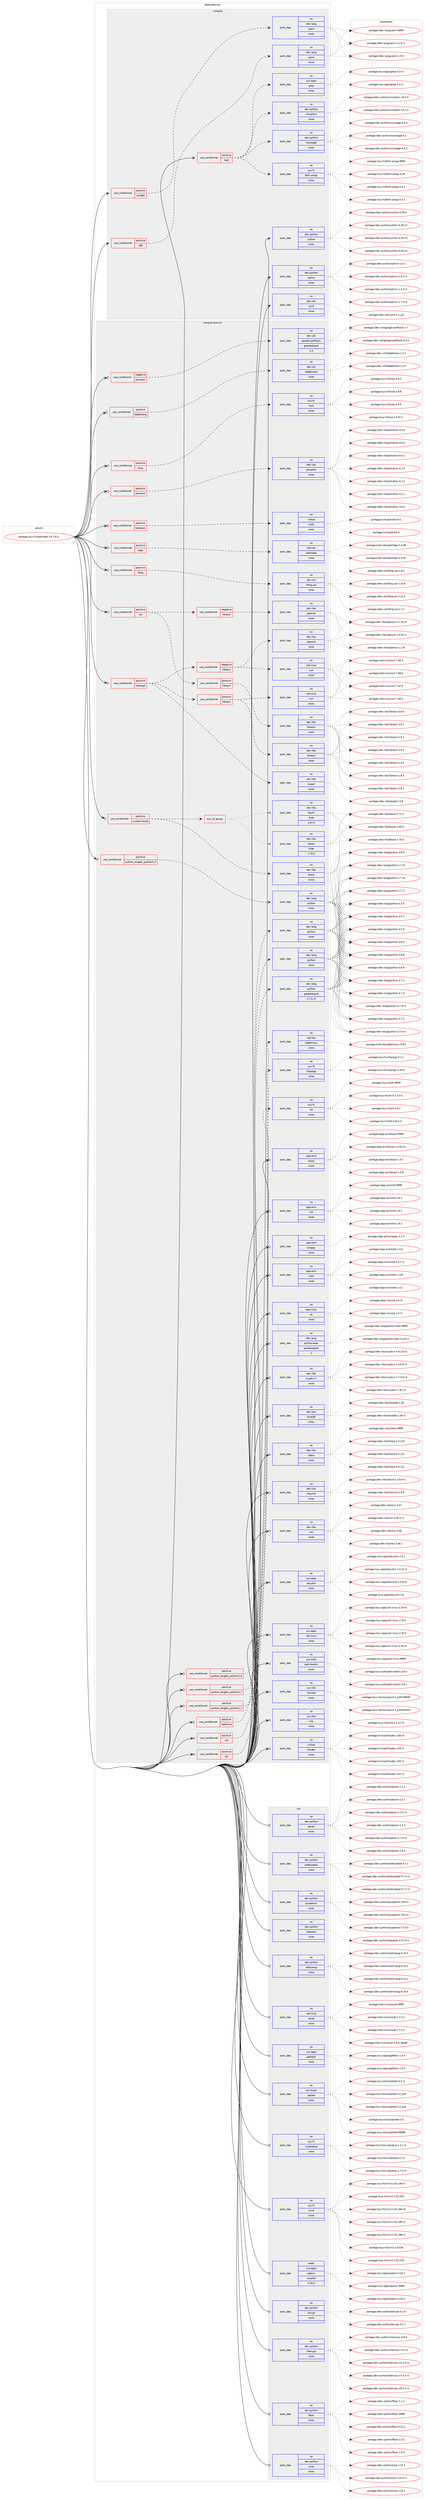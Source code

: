 digraph prolog {

# *************
# Graph options
# *************

newrank=true;
concentrate=true;
compound=true;
graph [rankdir=LR,fontname=Helvetica,fontsize=10,ranksep=1.5];#, ranksep=2.5, nodesep=0.2];
edge  [arrowhead=vee];
node  [fontname=Helvetica,fontsize=10];

# **********
# The ebuild
# **********

subgraph cluster_leftcol {
color=gray;
rank=same;
label=<<i>ebuild</i>>;
id [label="portage://sys-cluster/ceph-14.2.4-r1", color=red, width=4, href="../sys-cluster/ceph-14.2.4-r1.svg"];
}

# ****************
# The dependencies
# ****************

subgraph cluster_midcol {
color=gray;
label=<<i>dependencies</i>>;
subgraph cluster_compile {
fillcolor="#eeeeee";
style=filled;
label=<<i>compile</i>>;
subgraph cond101112 {
dependency415641 [label=<<TABLE BORDER="0" CELLBORDER="1" CELLSPACING="0" CELLPADDING="4"><TR><TD ROWSPAN="3" CELLPADDING="10">use_conditional</TD></TR><TR><TD>positive</TD></TR><TR><TD>amd64</TD></TR></TABLE>>, shape=none, color=red];
subgraph pack307573 {
dependency415642 [label=<<TABLE BORDER="0" CELLBORDER="1" CELLSPACING="0" CELLPADDING="4" WIDTH="220"><TR><TD ROWSPAN="6" CELLPADDING="30">pack_dep</TD></TR><TR><TD WIDTH="110">no</TD></TR><TR><TD>dev-lang</TD></TR><TR><TD>yasm</TD></TR><TR><TD>none</TD></TR><TR><TD></TD></TR></TABLE>>, shape=none, color=blue];
}
dependency415641:e -> dependency415642:w [weight=20,style="dashed",arrowhead="vee"];
}
id:e -> dependency415641:w [weight=20,style="solid",arrowhead="vee"];
subgraph cond101113 {
dependency415643 [label=<<TABLE BORDER="0" CELLBORDER="1" CELLSPACING="0" CELLPADDING="4"><TR><TD ROWSPAN="3" CELLPADDING="10">use_conditional</TD></TR><TR><TD>positive</TD></TR><TR><TD>test</TD></TR></TABLE>>, shape=none, color=red];
subgraph pack307574 {
dependency415644 [label=<<TABLE BORDER="0" CELLBORDER="1" CELLSPACING="0" CELLPADDING="4" WIDTH="220"><TR><TD ROWSPAN="6" CELLPADDING="30">pack_dep</TD></TR><TR><TD WIDTH="110">no</TD></TR><TR><TD>dev-python</TD></TR><TR><TD>coverage</TD></TR><TR><TD>none</TD></TR><TR><TD></TD></TR></TABLE>>, shape=none, color=blue];
}
dependency415643:e -> dependency415644:w [weight=20,style="dashed",arrowhead="vee"];
subgraph pack307575 {
dependency415645 [label=<<TABLE BORDER="0" CELLBORDER="1" CELLSPACING="0" CELLPADDING="4" WIDTH="220"><TR><TD ROWSPAN="6" CELLPADDING="30">pack_dep</TD></TR><TR><TD WIDTH="110">no</TD></TR><TR><TD>dev-python</TD></TR><TR><TD>virtualenv</TD></TR><TR><TD>none</TD></TR><TR><TD></TD></TR></TABLE>>, shape=none, color=blue];
}
dependency415643:e -> dependency415645:w [weight=20,style="dashed",arrowhead="vee"];
subgraph pack307576 {
dependency415646 [label=<<TABLE BORDER="0" CELLBORDER="1" CELLSPACING="0" CELLPADDING="4" WIDTH="220"><TR><TD ROWSPAN="6" CELLPADDING="30">pack_dep</TD></TR><TR><TD WIDTH="110">no</TD></TR><TR><TD>sys-apps</TD></TR><TR><TD>grep</TD></TR><TR><TD>none</TD></TR><TR><TD></TD></TR></TABLE>>, shape=none, color=blue];
}
dependency415643:e -> dependency415646:w [weight=20,style="dashed",arrowhead="vee"];
subgraph pack307577 {
dependency415647 [label=<<TABLE BORDER="0" CELLBORDER="1" CELLSPACING="0" CELLPADDING="4" WIDTH="220"><TR><TD ROWSPAN="6" CELLPADDING="30">pack_dep</TD></TR><TR><TD WIDTH="110">no</TD></TR><TR><TD>sys-fs</TD></TR><TR><TD>btrfs-progs</TD></TR><TR><TD>none</TD></TR><TR><TD></TD></TR></TABLE>>, shape=none, color=blue];
}
dependency415643:e -> dependency415647:w [weight=20,style="dashed",arrowhead="vee"];
}
id:e -> dependency415643:w [weight=20,style="solid",arrowhead="vee"];
subgraph cond101114 {
dependency415648 [label=<<TABLE BORDER="0" CELLBORDER="1" CELLSPACING="0" CELLPADDING="4"><TR><TD ROWSPAN="3" CELLPADDING="10">use_conditional</TD></TR><TR><TD>positive</TD></TR><TR><TD>x86</TD></TR></TABLE>>, shape=none, color=red];
subgraph pack307578 {
dependency415649 [label=<<TABLE BORDER="0" CELLBORDER="1" CELLSPACING="0" CELLPADDING="4" WIDTH="220"><TR><TD ROWSPAN="6" CELLPADDING="30">pack_dep</TD></TR><TR><TD WIDTH="110">no</TD></TR><TR><TD>dev-lang</TD></TR><TR><TD>yasm</TD></TR><TR><TD>none</TD></TR><TR><TD></TD></TR></TABLE>>, shape=none, color=blue];
}
dependency415648:e -> dependency415649:w [weight=20,style="dashed",arrowhead="vee"];
}
id:e -> dependency415648:w [weight=20,style="solid",arrowhead="vee"];
subgraph pack307579 {
dependency415650 [label=<<TABLE BORDER="0" CELLBORDER="1" CELLSPACING="0" CELLPADDING="4" WIDTH="220"><TR><TD ROWSPAN="6" CELLPADDING="30">pack_dep</TD></TR><TR><TD WIDTH="110">no</TD></TR><TR><TD>dev-python</TD></TR><TR><TD>cython</TD></TR><TR><TD>none</TD></TR><TR><TD></TD></TR></TABLE>>, shape=none, color=blue];
}
id:e -> dependency415650:w [weight=20,style="solid",arrowhead="vee"];
subgraph pack307580 {
dependency415651 [label=<<TABLE BORDER="0" CELLBORDER="1" CELLSPACING="0" CELLPADDING="4" WIDTH="220"><TR><TD ROWSPAN="6" CELLPADDING="30">pack_dep</TD></TR><TR><TD WIDTH="110">no</TD></TR><TR><TD>dev-python</TD></TR><TR><TD>sphinx</TD></TR><TR><TD>none</TD></TR><TR><TD></TD></TR></TABLE>>, shape=none, color=blue];
}
id:e -> dependency415651:w [weight=20,style="solid",arrowhead="vee"];
subgraph pack307581 {
dependency415652 [label=<<TABLE BORDER="0" CELLBORDER="1" CELLSPACING="0" CELLPADDING="4" WIDTH="220"><TR><TD ROWSPAN="6" CELLPADDING="30">pack_dep</TD></TR><TR><TD WIDTH="110">no</TD></TR><TR><TD>dev-util</TD></TR><TR><TD>cunit</TD></TR><TR><TD>none</TD></TR><TR><TD></TD></TR></TABLE>>, shape=none, color=blue];
}
id:e -> dependency415652:w [weight=20,style="solid",arrowhead="vee"];
}
subgraph cluster_compileandrun {
fillcolor="#eeeeee";
style=filled;
label=<<i>compile and run</i>>;
subgraph cond101115 {
dependency415653 [label=<<TABLE BORDER="0" CELLBORDER="1" CELLSPACING="0" CELLPADDING="4"><TR><TD ROWSPAN="3" CELLPADDING="10">use_conditional</TD></TR><TR><TD>negative</TD></TR><TR><TD>jemalloc</TD></TR></TABLE>>, shape=none, color=red];
subgraph pack307582 {
dependency415654 [label=<<TABLE BORDER="0" CELLBORDER="1" CELLSPACING="0" CELLPADDING="4" WIDTH="220"><TR><TD ROWSPAN="6" CELLPADDING="30">pack_dep</TD></TR><TR><TD WIDTH="110">no</TD></TR><TR><TD>dev-util</TD></TR><TR><TD>google-perftools</TD></TR><TR><TD>greaterequal</TD></TR><TR><TD>2.4</TD></TR></TABLE>>, shape=none, color=blue];
}
dependency415653:e -> dependency415654:w [weight=20,style="dashed",arrowhead="vee"];
}
id:e -> dependency415653:w [weight=20,style="solid",arrowhead="odotvee"];
subgraph cond101116 {
dependency415655 [label=<<TABLE BORDER="0" CELLBORDER="1" CELLSPACING="0" CELLPADDING="4"><TR><TD ROWSPAN="3" CELLPADDING="10">use_conditional</TD></TR><TR><TD>positive</TD></TR><TR><TD>babeltrace</TD></TR></TABLE>>, shape=none, color=red];
subgraph pack307583 {
dependency415656 [label=<<TABLE BORDER="0" CELLBORDER="1" CELLSPACING="0" CELLPADDING="4" WIDTH="220"><TR><TD ROWSPAN="6" CELLPADDING="30">pack_dep</TD></TR><TR><TD WIDTH="110">no</TD></TR><TR><TD>dev-util</TD></TR><TR><TD>babeltrace</TD></TR><TR><TD>none</TD></TR><TR><TD></TD></TR></TABLE>>, shape=none, color=blue];
}
dependency415655:e -> dependency415656:w [weight=20,style="dashed",arrowhead="vee"];
}
id:e -> dependency415655:w [weight=20,style="solid",arrowhead="odotvee"];
subgraph cond101117 {
dependency415657 [label=<<TABLE BORDER="0" CELLBORDER="1" CELLSPACING="0" CELLPADDING="4"><TR><TD ROWSPAN="3" CELLPADDING="10">use_conditional</TD></TR><TR><TD>positive</TD></TR><TR><TD>fuse</TD></TR></TABLE>>, shape=none, color=red];
subgraph pack307584 {
dependency415658 [label=<<TABLE BORDER="0" CELLBORDER="1" CELLSPACING="0" CELLPADDING="4" WIDTH="220"><TR><TD ROWSPAN="6" CELLPADDING="30">pack_dep</TD></TR><TR><TD WIDTH="110">no</TD></TR><TR><TD>sys-fs</TD></TR><TR><TD>fuse</TD></TR><TR><TD>none</TD></TR><TR><TD></TD></TR></TABLE>>, shape=none, color=blue];
}
dependency415657:e -> dependency415658:w [weight=20,style="dashed",arrowhead="vee"];
}
id:e -> dependency415657:w [weight=20,style="solid",arrowhead="odotvee"];
subgraph cond101118 {
dependency415659 [label=<<TABLE BORDER="0" CELLBORDER="1" CELLSPACING="0" CELLPADDING="4"><TR><TD ROWSPAN="3" CELLPADDING="10">use_conditional</TD></TR><TR><TD>positive</TD></TR><TR><TD>jemalloc</TD></TR></TABLE>>, shape=none, color=red];
subgraph pack307585 {
dependency415660 [label=<<TABLE BORDER="0" CELLBORDER="1" CELLSPACING="0" CELLPADDING="4" WIDTH="220"><TR><TD ROWSPAN="6" CELLPADDING="30">pack_dep</TD></TR><TR><TD WIDTH="110">no</TD></TR><TR><TD>dev-libs</TD></TR><TR><TD>jemalloc</TD></TR><TR><TD>none</TD></TR><TR><TD></TD></TR></TABLE>>, shape=none, color=blue];
}
dependency415659:e -> dependency415660:w [weight=20,style="dashed",arrowhead="vee"];
}
id:e -> dependency415659:w [weight=20,style="solid",arrowhead="odotvee"];
subgraph cond101119 {
dependency415661 [label=<<TABLE BORDER="0" CELLBORDER="1" CELLSPACING="0" CELLPADDING="4"><TR><TD ROWSPAN="3" CELLPADDING="10">use_conditional</TD></TR><TR><TD>positive</TD></TR><TR><TD>kerberos</TD></TR></TABLE>>, shape=none, color=red];
subgraph pack307586 {
dependency415662 [label=<<TABLE BORDER="0" CELLBORDER="1" CELLSPACING="0" CELLPADDING="4" WIDTH="220"><TR><TD ROWSPAN="6" CELLPADDING="30">pack_dep</TD></TR><TR><TD WIDTH="110">no</TD></TR><TR><TD>virtual</TD></TR><TR><TD>krb5</TD></TR><TR><TD>none</TD></TR><TR><TD></TD></TR></TABLE>>, shape=none, color=blue];
}
dependency415661:e -> dependency415662:w [weight=20,style="dashed",arrowhead="vee"];
}
id:e -> dependency415661:w [weight=20,style="solid",arrowhead="odotvee"];
subgraph cond101120 {
dependency415663 [label=<<TABLE BORDER="0" CELLBORDER="1" CELLSPACING="0" CELLPADDING="4"><TR><TD ROWSPAN="3" CELLPADDING="10">use_conditional</TD></TR><TR><TD>positive</TD></TR><TR><TD>ldap</TD></TR></TABLE>>, shape=none, color=red];
subgraph pack307587 {
dependency415664 [label=<<TABLE BORDER="0" CELLBORDER="1" CELLSPACING="0" CELLPADDING="4" WIDTH="220"><TR><TD ROWSPAN="6" CELLPADDING="30">pack_dep</TD></TR><TR><TD WIDTH="110">no</TD></TR><TR><TD>net-nds</TD></TR><TR><TD>openldap</TD></TR><TR><TD>none</TD></TR><TR><TD></TD></TR></TABLE>>, shape=none, color=blue];
}
dependency415663:e -> dependency415664:w [weight=20,style="dashed",arrowhead="vee"];
}
id:e -> dependency415663:w [weight=20,style="solid",arrowhead="odotvee"];
subgraph cond101121 {
dependency415665 [label=<<TABLE BORDER="0" CELLBORDER="1" CELLSPACING="0" CELLPADDING="4"><TR><TD ROWSPAN="3" CELLPADDING="10">use_conditional</TD></TR><TR><TD>positive</TD></TR><TR><TD>lttng</TD></TR></TABLE>>, shape=none, color=red];
subgraph pack307588 {
dependency415666 [label=<<TABLE BORDER="0" CELLBORDER="1" CELLSPACING="0" CELLPADDING="4" WIDTH="220"><TR><TD ROWSPAN="6" CELLPADDING="30">pack_dep</TD></TR><TR><TD WIDTH="110">no</TD></TR><TR><TD>dev-util</TD></TR><TR><TD>lttng-ust</TD></TR><TR><TD>none</TD></TR><TR><TD></TD></TR></TABLE>>, shape=none, color=blue];
}
dependency415665:e -> dependency415666:w [weight=20,style="dashed",arrowhead="vee"];
}
id:e -> dependency415665:w [weight=20,style="solid",arrowhead="odotvee"];
subgraph cond101122 {
dependency415667 [label=<<TABLE BORDER="0" CELLBORDER="1" CELLSPACING="0" CELLPADDING="4"><TR><TD ROWSPAN="3" CELLPADDING="10">use_conditional</TD></TR><TR><TD>positive</TD></TR><TR><TD>python_targets_python2_7</TD></TR></TABLE>>, shape=none, color=red];
subgraph pack307589 {
dependency415668 [label=<<TABLE BORDER="0" CELLBORDER="1" CELLSPACING="0" CELLPADDING="4" WIDTH="220"><TR><TD ROWSPAN="6" CELLPADDING="30">pack_dep</TD></TR><TR><TD WIDTH="110">no</TD></TR><TR><TD>dev-lang</TD></TR><TR><TD>python</TD></TR><TR><TD>greaterequal</TD></TR><TR><TD>2.7.5-r2</TD></TR></TABLE>>, shape=none, color=blue];
}
dependency415667:e -> dependency415668:w [weight=20,style="dashed",arrowhead="vee"];
}
id:e -> dependency415667:w [weight=20,style="solid",arrowhead="odotvee"];
subgraph cond101123 {
dependency415669 [label=<<TABLE BORDER="0" CELLBORDER="1" CELLSPACING="0" CELLPADDING="4"><TR><TD ROWSPAN="3" CELLPADDING="10">use_conditional</TD></TR><TR><TD>positive</TD></TR><TR><TD>python_targets_python3_5</TD></TR></TABLE>>, shape=none, color=red];
subgraph pack307590 {
dependency415670 [label=<<TABLE BORDER="0" CELLBORDER="1" CELLSPACING="0" CELLPADDING="4" WIDTH="220"><TR><TD ROWSPAN="6" CELLPADDING="30">pack_dep</TD></TR><TR><TD WIDTH="110">no</TD></TR><TR><TD>dev-lang</TD></TR><TR><TD>python</TD></TR><TR><TD>none</TD></TR><TR><TD></TD></TR></TABLE>>, shape=none, color=blue];
}
dependency415669:e -> dependency415670:w [weight=20,style="dashed",arrowhead="vee"];
}
id:e -> dependency415669:w [weight=20,style="solid",arrowhead="odotvee"];
subgraph cond101124 {
dependency415671 [label=<<TABLE BORDER="0" CELLBORDER="1" CELLSPACING="0" CELLPADDING="4"><TR><TD ROWSPAN="3" CELLPADDING="10">use_conditional</TD></TR><TR><TD>positive</TD></TR><TR><TD>python_targets_python3_6</TD></TR></TABLE>>, shape=none, color=red];
subgraph pack307591 {
dependency415672 [label=<<TABLE BORDER="0" CELLBORDER="1" CELLSPACING="0" CELLPADDING="4" WIDTH="220"><TR><TD ROWSPAN="6" CELLPADDING="30">pack_dep</TD></TR><TR><TD WIDTH="110">no</TD></TR><TR><TD>dev-lang</TD></TR><TR><TD>python</TD></TR><TR><TD>none</TD></TR><TR><TD></TD></TR></TABLE>>, shape=none, color=blue];
}
dependency415671:e -> dependency415672:w [weight=20,style="dashed",arrowhead="vee"];
}
id:e -> dependency415671:w [weight=20,style="solid",arrowhead="odotvee"];
subgraph cond101125 {
dependency415673 [label=<<TABLE BORDER="0" CELLBORDER="1" CELLSPACING="0" CELLPADDING="4"><TR><TD ROWSPAN="3" CELLPADDING="10">use_conditional</TD></TR><TR><TD>positive</TD></TR><TR><TD>python_targets_python3_7</TD></TR></TABLE>>, shape=none, color=red];
subgraph pack307592 {
dependency415674 [label=<<TABLE BORDER="0" CELLBORDER="1" CELLSPACING="0" CELLPADDING="4" WIDTH="220"><TR><TD ROWSPAN="6" CELLPADDING="30">pack_dep</TD></TR><TR><TD WIDTH="110">no</TD></TR><TR><TD>dev-lang</TD></TR><TR><TD>python</TD></TR><TR><TD>none</TD></TR><TR><TD></TD></TR></TABLE>>, shape=none, color=blue];
}
dependency415673:e -> dependency415674:w [weight=20,style="dashed",arrowhead="vee"];
}
id:e -> dependency415673:w [weight=20,style="solid",arrowhead="odotvee"];
subgraph cond101126 {
dependency415675 [label=<<TABLE BORDER="0" CELLBORDER="1" CELLSPACING="0" CELLPADDING="4"><TR><TD ROWSPAN="3" CELLPADDING="10">use_conditional</TD></TR><TR><TD>positive</TD></TR><TR><TD>rabbitmq</TD></TR></TABLE>>, shape=none, color=red];
subgraph pack307593 {
dependency415676 [label=<<TABLE BORDER="0" CELLBORDER="1" CELLSPACING="0" CELLPADDING="4" WIDTH="220"><TR><TD ROWSPAN="6" CELLPADDING="30">pack_dep</TD></TR><TR><TD WIDTH="110">no</TD></TR><TR><TD>net-libs</TD></TR><TR><TD>rabbitmq-c</TD></TR><TR><TD>none</TD></TR><TR><TD></TD></TR></TABLE>>, shape=none, color=blue];
}
dependency415675:e -> dependency415676:w [weight=20,style="dashed",arrowhead="vee"];
}
id:e -> dependency415675:w [weight=20,style="solid",arrowhead="odotvee"];
subgraph cond101127 {
dependency415677 [label=<<TABLE BORDER="0" CELLBORDER="1" CELLSPACING="0" CELLPADDING="4"><TR><TD ROWSPAN="3" CELLPADDING="10">use_conditional</TD></TR><TR><TD>positive</TD></TR><TR><TD>radosgw</TD></TR></TABLE>>, shape=none, color=red];
subgraph pack307594 {
dependency415678 [label=<<TABLE BORDER="0" CELLBORDER="1" CELLSPACING="0" CELLPADDING="4" WIDTH="220"><TR><TD ROWSPAN="6" CELLPADDING="30">pack_dep</TD></TR><TR><TD WIDTH="110">no</TD></TR><TR><TD>dev-libs</TD></TR><TR><TD>expat</TD></TR><TR><TD>none</TD></TR><TR><TD></TD></TR></TABLE>>, shape=none, color=blue];
}
dependency415677:e -> dependency415678:w [weight=20,style="dashed",arrowhead="vee"];
subgraph cond101128 {
dependency415679 [label=<<TABLE BORDER="0" CELLBORDER="1" CELLSPACING="0" CELLPADDING="4"><TR><TD ROWSPAN="3" CELLPADDING="10">use_conditional</TD></TR><TR><TD>negative</TD></TR><TR><TD>libressl</TD></TR></TABLE>>, shape=none, color=red];
subgraph pack307595 {
dependency415680 [label=<<TABLE BORDER="0" CELLBORDER="1" CELLSPACING="0" CELLPADDING="4" WIDTH="220"><TR><TD ROWSPAN="6" CELLPADDING="30">pack_dep</TD></TR><TR><TD WIDTH="110">no</TD></TR><TR><TD>dev-libs</TD></TR><TR><TD>openssl</TD></TR><TR><TD>none</TD></TR><TR><TD></TD></TR></TABLE>>, shape=none, color=blue];
}
dependency415679:e -> dependency415680:w [weight=20,style="dashed",arrowhead="vee"];
subgraph pack307596 {
dependency415681 [label=<<TABLE BORDER="0" CELLBORDER="1" CELLSPACING="0" CELLPADDING="4" WIDTH="220"><TR><TD ROWSPAN="6" CELLPADDING="30">pack_dep</TD></TR><TR><TD WIDTH="110">no</TD></TR><TR><TD>net-misc</TD></TR><TR><TD>curl</TD></TR><TR><TD>none</TD></TR><TR><TD></TD></TR></TABLE>>, shape=none, color=blue];
}
dependency415679:e -> dependency415681:w [weight=20,style="dashed",arrowhead="vee"];
}
dependency415677:e -> dependency415679:w [weight=20,style="dashed",arrowhead="vee"];
subgraph cond101129 {
dependency415682 [label=<<TABLE BORDER="0" CELLBORDER="1" CELLSPACING="0" CELLPADDING="4"><TR><TD ROWSPAN="3" CELLPADDING="10">use_conditional</TD></TR><TR><TD>positive</TD></TR><TR><TD>libressl</TD></TR></TABLE>>, shape=none, color=red];
subgraph pack307597 {
dependency415683 [label=<<TABLE BORDER="0" CELLBORDER="1" CELLSPACING="0" CELLPADDING="4" WIDTH="220"><TR><TD ROWSPAN="6" CELLPADDING="30">pack_dep</TD></TR><TR><TD WIDTH="110">no</TD></TR><TR><TD>dev-libs</TD></TR><TR><TD>libressl</TD></TR><TR><TD>none</TD></TR><TR><TD></TD></TR></TABLE>>, shape=none, color=blue];
}
dependency415682:e -> dependency415683:w [weight=20,style="dashed",arrowhead="vee"];
subgraph pack307598 {
dependency415684 [label=<<TABLE BORDER="0" CELLBORDER="1" CELLSPACING="0" CELLPADDING="4" WIDTH="220"><TR><TD ROWSPAN="6" CELLPADDING="30">pack_dep</TD></TR><TR><TD WIDTH="110">no</TD></TR><TR><TD>net-misc</TD></TR><TR><TD>curl</TD></TR><TR><TD>none</TD></TR><TR><TD></TD></TR></TABLE>>, shape=none, color=blue];
}
dependency415682:e -> dependency415684:w [weight=20,style="dashed",arrowhead="vee"];
}
dependency415677:e -> dependency415682:w [weight=20,style="dashed",arrowhead="vee"];
}
id:e -> dependency415677:w [weight=20,style="solid",arrowhead="odotvee"];
subgraph cond101130 {
dependency415685 [label=<<TABLE BORDER="0" CELLBORDER="1" CELLSPACING="0" CELLPADDING="4"><TR><TD ROWSPAN="3" CELLPADDING="10">use_conditional</TD></TR><TR><TD>positive</TD></TR><TR><TD>ssl</TD></TR></TABLE>>, shape=none, color=red];
subgraph cond101131 {
dependency415686 [label=<<TABLE BORDER="0" CELLBORDER="1" CELLSPACING="0" CELLPADDING="4"><TR><TD ROWSPAN="3" CELLPADDING="10">use_conditional</TD></TR><TR><TD>negative</TD></TR><TR><TD>libressl</TD></TR></TABLE>>, shape=none, color=red];
subgraph pack307599 {
dependency415687 [label=<<TABLE BORDER="0" CELLBORDER="1" CELLSPACING="0" CELLPADDING="4" WIDTH="220"><TR><TD ROWSPAN="6" CELLPADDING="30">pack_dep</TD></TR><TR><TD WIDTH="110">no</TD></TR><TR><TD>dev-libs</TD></TR><TR><TD>openssl</TD></TR><TR><TD>none</TD></TR><TR><TD></TD></TR></TABLE>>, shape=none, color=blue];
}
dependency415686:e -> dependency415687:w [weight=20,style="dashed",arrowhead="vee"];
}
dependency415685:e -> dependency415686:w [weight=20,style="dashed",arrowhead="vee"];
subgraph cond101132 {
dependency415688 [label=<<TABLE BORDER="0" CELLBORDER="1" CELLSPACING="0" CELLPADDING="4"><TR><TD ROWSPAN="3" CELLPADDING="10">use_conditional</TD></TR><TR><TD>positive</TD></TR><TR><TD>libressl</TD></TR></TABLE>>, shape=none, color=red];
subgraph pack307600 {
dependency415689 [label=<<TABLE BORDER="0" CELLBORDER="1" CELLSPACING="0" CELLPADDING="4" WIDTH="220"><TR><TD ROWSPAN="6" CELLPADDING="30">pack_dep</TD></TR><TR><TD WIDTH="110">no</TD></TR><TR><TD>dev-libs</TD></TR><TR><TD>libressl</TD></TR><TR><TD>none</TD></TR><TR><TD></TD></TR></TABLE>>, shape=none, color=blue];
}
dependency415688:e -> dependency415689:w [weight=20,style="dashed",arrowhead="vee"];
}
dependency415685:e -> dependency415688:w [weight=20,style="dashed",arrowhead="vee"];
}
id:e -> dependency415685:w [weight=20,style="solid",arrowhead="odotvee"];
subgraph cond101133 {
dependency415690 [label=<<TABLE BORDER="0" CELLBORDER="1" CELLSPACING="0" CELLPADDING="4"><TR><TD ROWSPAN="3" CELLPADDING="10">use_conditional</TD></TR><TR><TD>positive</TD></TR><TR><TD>system-boost</TD></TR></TABLE>>, shape=none, color=red];
subgraph any6733 {
dependency415691 [label=<<TABLE BORDER="0" CELLBORDER="1" CELLSPACING="0" CELLPADDING="4"><TR><TD CELLPADDING="10">any_of_group</TD></TR></TABLE>>, shape=none, color=red];subgraph pack307601 {
dependency415692 [label=<<TABLE BORDER="0" CELLBORDER="1" CELLSPACING="0" CELLPADDING="4" WIDTH="220"><TR><TD ROWSPAN="6" CELLPADDING="30">pack_dep</TD></TR><TR><TD WIDTH="110">no</TD></TR><TR><TD>dev-libs</TD></TR><TR><TD>boost</TD></TR><TR><TD>tilde</TD></TR><TR><TD>1.70.0</TD></TR></TABLE>>, shape=none, color=blue];
}
dependency415691:e -> dependency415692:w [weight=20,style="dotted",arrowhead="oinv"];
subgraph pack307602 {
dependency415693 [label=<<TABLE BORDER="0" CELLBORDER="1" CELLSPACING="0" CELLPADDING="4" WIDTH="220"><TR><TD ROWSPAN="6" CELLPADDING="30">pack_dep</TD></TR><TR><TD WIDTH="110">no</TD></TR><TR><TD>dev-libs</TD></TR><TR><TD>boost</TD></TR><TR><TD>tilde</TD></TR><TR><TD>1.67.0</TD></TR></TABLE>>, shape=none, color=blue];
}
dependency415691:e -> dependency415693:w [weight=20,style="dotted",arrowhead="oinv"];
}
dependency415690:e -> dependency415691:w [weight=20,style="dashed",arrowhead="vee"];
subgraph pack307603 {
dependency415694 [label=<<TABLE BORDER="0" CELLBORDER="1" CELLSPACING="0" CELLPADDING="4" WIDTH="220"><TR><TD ROWSPAN="6" CELLPADDING="30">pack_dep</TD></TR><TR><TD WIDTH="110">no</TD></TR><TR><TD>dev-libs</TD></TR><TR><TD>boost</TD></TR><TR><TD>none</TD></TR><TR><TD></TD></TR></TABLE>>, shape=none, color=blue];
}
dependency415690:e -> dependency415694:w [weight=20,style="dashed",arrowhead="vee"];
}
id:e -> dependency415690:w [weight=20,style="solid",arrowhead="odotvee"];
subgraph cond101134 {
dependency415695 [label=<<TABLE BORDER="0" CELLBORDER="1" CELLSPACING="0" CELLPADDING="4"><TR><TD ROWSPAN="3" CELLPADDING="10">use_conditional</TD></TR><TR><TD>positive</TD></TR><TR><TD>xfs</TD></TR></TABLE>>, shape=none, color=red];
subgraph pack307604 {
dependency415696 [label=<<TABLE BORDER="0" CELLBORDER="1" CELLSPACING="0" CELLPADDING="4" WIDTH="220"><TR><TD ROWSPAN="6" CELLPADDING="30">pack_dep</TD></TR><TR><TD WIDTH="110">no</TD></TR><TR><TD>sys-fs</TD></TR><TR><TD>xfsprogs</TD></TR><TR><TD>none</TD></TR><TR><TD></TD></TR></TABLE>>, shape=none, color=blue];
}
dependency415695:e -> dependency415696:w [weight=20,style="dashed",arrowhead="vee"];
}
id:e -> dependency415695:w [weight=20,style="solid",arrowhead="odotvee"];
subgraph cond101135 {
dependency415697 [label=<<TABLE BORDER="0" CELLBORDER="1" CELLSPACING="0" CELLPADDING="4"><TR><TD ROWSPAN="3" CELLPADDING="10">use_conditional</TD></TR><TR><TD>positive</TD></TR><TR><TD>zfs</TD></TR></TABLE>>, shape=none, color=red];
subgraph pack307605 {
dependency415698 [label=<<TABLE BORDER="0" CELLBORDER="1" CELLSPACING="0" CELLPADDING="4" WIDTH="220"><TR><TD ROWSPAN="6" CELLPADDING="30">pack_dep</TD></TR><TR><TD WIDTH="110">no</TD></TR><TR><TD>sys-fs</TD></TR><TR><TD>zfs</TD></TR><TR><TD>none</TD></TR><TR><TD></TD></TR></TABLE>>, shape=none, color=blue];
}
dependency415697:e -> dependency415698:w [weight=20,style="dashed",arrowhead="vee"];
}
id:e -> dependency415697:w [weight=20,style="solid",arrowhead="odotvee"];
subgraph pack307606 {
dependency415699 [label=<<TABLE BORDER="0" CELLBORDER="1" CELLSPACING="0" CELLPADDING="4" WIDTH="220"><TR><TD ROWSPAN="6" CELLPADDING="30">pack_dep</TD></TR><TR><TD WIDTH="110">no</TD></TR><TR><TD>app-arch</TD></TR><TR><TD>bzip2</TD></TR><TR><TD>none</TD></TR><TR><TD></TD></TR></TABLE>>, shape=none, color=blue];
}
id:e -> dependency415699:w [weight=20,style="solid",arrowhead="odotvee"];
subgraph pack307607 {
dependency415700 [label=<<TABLE BORDER="0" CELLBORDER="1" CELLSPACING="0" CELLPADDING="4" WIDTH="220"><TR><TD ROWSPAN="6" CELLPADDING="30">pack_dep</TD></TR><TR><TD WIDTH="110">no</TD></TR><TR><TD>app-arch</TD></TR><TR><TD>lz4</TD></TR><TR><TD>none</TD></TR><TR><TD></TD></TR></TABLE>>, shape=none, color=blue];
}
id:e -> dependency415700:w [weight=20,style="solid",arrowhead="odotvee"];
subgraph pack307608 {
dependency415701 [label=<<TABLE BORDER="0" CELLBORDER="1" CELLSPACING="0" CELLPADDING="4" WIDTH="220"><TR><TD ROWSPAN="6" CELLPADDING="30">pack_dep</TD></TR><TR><TD WIDTH="110">no</TD></TR><TR><TD>app-arch</TD></TR><TR><TD>snappy</TD></TR><TR><TD>none</TD></TR><TR><TD></TD></TR></TABLE>>, shape=none, color=blue];
}
id:e -> dependency415701:w [weight=20,style="solid",arrowhead="odotvee"];
subgraph pack307609 {
dependency415702 [label=<<TABLE BORDER="0" CELLBORDER="1" CELLSPACING="0" CELLPADDING="4" WIDTH="220"><TR><TD ROWSPAN="6" CELLPADDING="30">pack_dep</TD></TR><TR><TD WIDTH="110">no</TD></TR><TR><TD>app-arch</TD></TR><TR><TD>zstd</TD></TR><TR><TD>none</TD></TR><TR><TD></TD></TR></TABLE>>, shape=none, color=blue];
}
id:e -> dependency415702:w [weight=20,style="solid",arrowhead="odotvee"];
subgraph pack307610 {
dependency415703 [label=<<TABLE BORDER="0" CELLBORDER="1" CELLSPACING="0" CELLPADDING="4" WIDTH="220"><TR><TD ROWSPAN="6" CELLPADDING="30">pack_dep</TD></TR><TR><TD WIDTH="110">no</TD></TR><TR><TD>app-misc</TD></TR><TR><TD>jq</TD></TR><TR><TD>none</TD></TR><TR><TD></TD></TR></TABLE>>, shape=none, color=blue];
}
id:e -> dependency415703:w [weight=20,style="solid",arrowhead="odotvee"];
subgraph pack307611 {
dependency415704 [label=<<TABLE BORDER="0" CELLBORDER="1" CELLSPACING="0" CELLPADDING="4" WIDTH="220"><TR><TD ROWSPAN="6" CELLPADDING="30">pack_dep</TD></TR><TR><TD WIDTH="110">no</TD></TR><TR><TD>dev-lang</TD></TR><TR><TD>python-exec</TD></TR><TR><TD>greaterequal</TD></TR><TR><TD>2</TD></TR></TABLE>>, shape=none, color=blue];
}
id:e -> dependency415704:w [weight=20,style="solid",arrowhead="odotvee"];
subgraph pack307612 {
dependency415705 [label=<<TABLE BORDER="0" CELLBORDER="1" CELLSPACING="0" CELLPADDING="4" WIDTH="220"><TR><TD ROWSPAN="6" CELLPADDING="30">pack_dep</TD></TR><TR><TD WIDTH="110">no</TD></TR><TR><TD>dev-libs</TD></TR><TR><TD>crypto++</TD></TR><TR><TD>none</TD></TR><TR><TD></TD></TR></TABLE>>, shape=none, color=blue];
}
id:e -> dependency415705:w [weight=20,style="solid",arrowhead="odotvee"];
subgraph pack307613 {
dependency415706 [label=<<TABLE BORDER="0" CELLBORDER="1" CELLSPACING="0" CELLPADDING="4" WIDTH="220"><TR><TD ROWSPAN="6" CELLPADDING="30">pack_dep</TD></TR><TR><TD WIDTH="110">no</TD></TR><TR><TD>dev-libs</TD></TR><TR><TD>leveldb</TD></TR><TR><TD>none</TD></TR><TR><TD></TD></TR></TABLE>>, shape=none, color=blue];
}
id:e -> dependency415706:w [weight=20,style="solid",arrowhead="odotvee"];
subgraph pack307614 {
dependency415707 [label=<<TABLE BORDER="0" CELLBORDER="1" CELLSPACING="0" CELLPADDING="4" WIDTH="220"><TR><TD ROWSPAN="6" CELLPADDING="30">pack_dep</TD></TR><TR><TD WIDTH="110">no</TD></TR><TR><TD>dev-libs</TD></TR><TR><TD>libaio</TD></TR><TR><TD>none</TD></TR><TR><TD></TD></TR></TABLE>>, shape=none, color=blue];
}
id:e -> dependency415707:w [weight=20,style="solid",arrowhead="odotvee"];
subgraph pack307615 {
dependency415708 [label=<<TABLE BORDER="0" CELLBORDER="1" CELLSPACING="0" CELLPADDING="4" WIDTH="220"><TR><TD ROWSPAN="6" CELLPADDING="30">pack_dep</TD></TR><TR><TD WIDTH="110">no</TD></TR><TR><TD>dev-libs</TD></TR><TR><TD>libxml2</TD></TR><TR><TD>none</TD></TR><TR><TD></TD></TR></TABLE>>, shape=none, color=blue];
}
id:e -> dependency415708:w [weight=20,style="solid",arrowhead="odotvee"];
subgraph pack307616 {
dependency415709 [label=<<TABLE BORDER="0" CELLBORDER="1" CELLSPACING="0" CELLPADDING="4" WIDTH="220"><TR><TD ROWSPAN="6" CELLPADDING="30">pack_dep</TD></TR><TR><TD WIDTH="110">no</TD></TR><TR><TD>dev-libs</TD></TR><TR><TD>nss</TD></TR><TR><TD>none</TD></TR><TR><TD></TD></TR></TABLE>>, shape=none, color=blue];
}
id:e -> dependency415709:w [weight=20,style="solid",arrowhead="odotvee"];
subgraph pack307617 {
dependency415710 [label=<<TABLE BORDER="0" CELLBORDER="1" CELLSPACING="0" CELLPADDING="4" WIDTH="220"><TR><TD ROWSPAN="6" CELLPADDING="30">pack_dep</TD></TR><TR><TD WIDTH="110">no</TD></TR><TR><TD>sys-apps</TD></TR><TR><TD>keyutils</TD></TR><TR><TD>none</TD></TR><TR><TD></TD></TR></TABLE>>, shape=none, color=blue];
}
id:e -> dependency415710:w [weight=20,style="solid",arrowhead="odotvee"];
subgraph pack307618 {
dependency415711 [label=<<TABLE BORDER="0" CELLBORDER="1" CELLSPACING="0" CELLPADDING="4" WIDTH="220"><TR><TD ROWSPAN="6" CELLPADDING="30">pack_dep</TD></TR><TR><TD WIDTH="110">no</TD></TR><TR><TD>sys-apps</TD></TR><TR><TD>util-linux</TD></TR><TR><TD>none</TD></TR><TR><TD></TD></TR></TABLE>>, shape=none, color=blue];
}
id:e -> dependency415711:w [weight=20,style="solid",arrowhead="odotvee"];
subgraph pack307619 {
dependency415712 [label=<<TABLE BORDER="0" CELLBORDER="1" CELLSPACING="0" CELLPADDING="4" WIDTH="220"><TR><TD ROWSPAN="6" CELLPADDING="30">pack_dep</TD></TR><TR><TD WIDTH="110">no</TD></TR><TR><TD>sys-auth</TD></TR><TR><TD>oath-toolkit</TD></TR><TR><TD>none</TD></TR><TR><TD></TD></TR></TABLE>>, shape=none, color=blue];
}
id:e -> dependency415712:w [weight=20,style="solid",arrowhead="odotvee"];
subgraph pack307620 {
dependency415713 [label=<<TABLE BORDER="0" CELLBORDER="1" CELLSPACING="0" CELLPADDING="4" WIDTH="220"><TR><TD ROWSPAN="6" CELLPADDING="30">pack_dep</TD></TR><TR><TD WIDTH="110">no</TD></TR><TR><TD>sys-libs</TD></TR><TR><TD>ncurses</TD></TR><TR><TD>none</TD></TR><TR><TD></TD></TR></TABLE>>, shape=none, color=blue];
}
id:e -> dependency415713:w [weight=20,style="solid",arrowhead="odotvee"];
subgraph pack307621 {
dependency415714 [label=<<TABLE BORDER="0" CELLBORDER="1" CELLSPACING="0" CELLPADDING="4" WIDTH="220"><TR><TD ROWSPAN="6" CELLPADDING="30">pack_dep</TD></TR><TR><TD WIDTH="110">no</TD></TR><TR><TD>sys-libs</TD></TR><TR><TD>zlib</TD></TR><TR><TD>none</TD></TR><TR><TD></TD></TR></TABLE>>, shape=none, color=blue];
}
id:e -> dependency415714:w [weight=20,style="solid",arrowhead="odotvee"];
subgraph pack307622 {
dependency415715 [label=<<TABLE BORDER="0" CELLBORDER="1" CELLSPACING="0" CELLPADDING="4" WIDTH="220"><TR><TD ROWSPAN="6" CELLPADDING="30">pack_dep</TD></TR><TR><TD WIDTH="110">no</TD></TR><TR><TD>virtual</TD></TR><TR><TD>libudev</TD></TR><TR><TD>none</TD></TR><TR><TD></TD></TR></TABLE>>, shape=none, color=blue];
}
id:e -> dependency415715:w [weight=20,style="solid",arrowhead="odotvee"];
}
subgraph cluster_run {
fillcolor="#eeeeee";
style=filled;
label=<<i>run</i>>;
subgraph pack307623 {
dependency415716 [label=<<TABLE BORDER="0" CELLBORDER="1" CELLSPACING="0" CELLPADDING="4" WIDTH="220"><TR><TD ROWSPAN="6" CELLPADDING="30">pack_dep</TD></TR><TR><TD WIDTH="110">no</TD></TR><TR><TD>dev-python</TD></TR><TR><TD>bcrypt</TD></TR><TR><TD>none</TD></TR><TR><TD></TD></TR></TABLE>>, shape=none, color=blue];
}
id:e -> dependency415716:w [weight=20,style="solid",arrowhead="odot"];
subgraph pack307624 {
dependency415717 [label=<<TABLE BORDER="0" CELLBORDER="1" CELLSPACING="0" CELLPADDING="4" WIDTH="220"><TR><TD ROWSPAN="6" CELLPADDING="30">pack_dep</TD></TR><TR><TD WIDTH="110">no</TD></TR><TR><TD>dev-python</TD></TR><TR><TD>cherrypy</TD></TR><TR><TD>none</TD></TR><TR><TD></TD></TR></TABLE>>, shape=none, color=blue];
}
id:e -> dependency415717:w [weight=20,style="solid",arrowhead="odot"];
subgraph pack307625 {
dependency415718 [label=<<TABLE BORDER="0" CELLBORDER="1" CELLSPACING="0" CELLPADDING="4" WIDTH="220"><TR><TD ROWSPAN="6" CELLPADDING="30">pack_dep</TD></TR><TR><TD WIDTH="110">no</TD></TR><TR><TD>dev-python</TD></TR><TR><TD>flask</TD></TR><TR><TD>none</TD></TR><TR><TD></TD></TR></TABLE>>, shape=none, color=blue];
}
id:e -> dependency415718:w [weight=20,style="solid",arrowhead="odot"];
subgraph pack307626 {
dependency415719 [label=<<TABLE BORDER="0" CELLBORDER="1" CELLSPACING="0" CELLPADDING="4" WIDTH="220"><TR><TD ROWSPAN="6" CELLPADDING="30">pack_dep</TD></TR><TR><TD WIDTH="110">no</TD></TR><TR><TD>dev-python</TD></TR><TR><TD>jinja</TD></TR><TR><TD>none</TD></TR><TR><TD></TD></TR></TABLE>>, shape=none, color=blue];
}
id:e -> dependency415719:w [weight=20,style="solid",arrowhead="odot"];
subgraph pack307627 {
dependency415720 [label=<<TABLE BORDER="0" CELLBORDER="1" CELLSPACING="0" CELLPADDING="4" WIDTH="220"><TR><TD ROWSPAN="6" CELLPADDING="30">pack_dep</TD></TR><TR><TD WIDTH="110">no</TD></TR><TR><TD>dev-python</TD></TR><TR><TD>pecan</TD></TR><TR><TD>none</TD></TR><TR><TD></TD></TR></TABLE>>, shape=none, color=blue];
}
id:e -> dependency415720:w [weight=20,style="solid",arrowhead="odot"];
subgraph pack307628 {
dependency415721 [label=<<TABLE BORDER="0" CELLBORDER="1" CELLSPACING="0" CELLPADDING="4" WIDTH="220"><TR><TD ROWSPAN="6" CELLPADDING="30">pack_dep</TD></TR><TR><TD WIDTH="110">no</TD></TR><TR><TD>dev-python</TD></TR><TR><TD>prettytable</TD></TR><TR><TD>none</TD></TR><TR><TD></TD></TR></TABLE>>, shape=none, color=blue];
}
id:e -> dependency415721:w [weight=20,style="solid",arrowhead="odot"];
subgraph pack307629 {
dependency415722 [label=<<TABLE BORDER="0" CELLBORDER="1" CELLSPACING="0" CELLPADDING="4" WIDTH="220"><TR><TD ROWSPAN="6" CELLPADDING="30">pack_dep</TD></TR><TR><TD WIDTH="110">no</TD></TR><TR><TD>dev-python</TD></TR><TR><TD>pyopenssl</TD></TR><TR><TD>none</TD></TR><TR><TD></TD></TR></TABLE>>, shape=none, color=blue];
}
id:e -> dependency415722:w [weight=20,style="solid",arrowhead="odot"];
subgraph pack307630 {
dependency415723 [label=<<TABLE BORDER="0" CELLBORDER="1" CELLSPACING="0" CELLPADDING="4" WIDTH="220"><TR><TD ROWSPAN="6" CELLPADDING="30">pack_dep</TD></TR><TR><TD WIDTH="110">no</TD></TR><TR><TD>dev-python</TD></TR><TR><TD>requests</TD></TR><TR><TD>none</TD></TR><TR><TD></TD></TR></TABLE>>, shape=none, color=blue];
}
id:e -> dependency415723:w [weight=20,style="solid",arrowhead="odot"];
subgraph pack307631 {
dependency415724 [label=<<TABLE BORDER="0" CELLBORDER="1" CELLSPACING="0" CELLPADDING="4" WIDTH="220"><TR><TD ROWSPAN="6" CELLPADDING="30">pack_dep</TD></TR><TR><TD WIDTH="110">no</TD></TR><TR><TD>dev-python</TD></TR><TR><TD>werkzeug</TD></TR><TR><TD>none</TD></TR><TR><TD></TD></TR></TABLE>>, shape=none, color=blue];
}
id:e -> dependency415724:w [weight=20,style="solid",arrowhead="odot"];
subgraph pack307632 {
dependency415725 [label=<<TABLE BORDER="0" CELLBORDER="1" CELLSPACING="0" CELLPADDING="4" WIDTH="220"><TR><TD ROWSPAN="6" CELLPADDING="30">pack_dep</TD></TR><TR><TD WIDTH="110">no</TD></TR><TR><TD>net-misc</TD></TR><TR><TD>socat</TD></TR><TR><TD>none</TD></TR><TR><TD></TD></TR></TABLE>>, shape=none, color=blue];
}
id:e -> dependency415725:w [weight=20,style="solid",arrowhead="odot"];
subgraph pack307633 {
dependency415726 [label=<<TABLE BORDER="0" CELLBORDER="1" CELLSPACING="0" CELLPADDING="4" WIDTH="220"><TR><TD ROWSPAN="6" CELLPADDING="30">pack_dep</TD></TR><TR><TD WIDTH="110">no</TD></TR><TR><TD>sys-apps</TD></TR><TR><TD>gptfdisk</TD></TR><TR><TD>none</TD></TR><TR><TD></TD></TR></TABLE>>, shape=none, color=blue];
}
id:e -> dependency415726:w [weight=20,style="solid",arrowhead="odot"];
subgraph pack307634 {
dependency415727 [label=<<TABLE BORDER="0" CELLBORDER="1" CELLSPACING="0" CELLPADDING="4" WIDTH="220"><TR><TD ROWSPAN="6" CELLPADDING="30">pack_dep</TD></TR><TR><TD WIDTH="110">no</TD></TR><TR><TD>sys-block</TD></TR><TR><TD>parted</TD></TR><TR><TD>none</TD></TR><TR><TD></TD></TR></TABLE>>, shape=none, color=blue];
}
id:e -> dependency415727:w [weight=20,style="solid",arrowhead="odot"];
subgraph pack307635 {
dependency415728 [label=<<TABLE BORDER="0" CELLBORDER="1" CELLSPACING="0" CELLPADDING="4" WIDTH="220"><TR><TD ROWSPAN="6" CELLPADDING="30">pack_dep</TD></TR><TR><TD WIDTH="110">no</TD></TR><TR><TD>sys-fs</TD></TR><TR><TD>cryptsetup</TD></TR><TR><TD>none</TD></TR><TR><TD></TD></TR></TABLE>>, shape=none, color=blue];
}
id:e -> dependency415728:w [weight=20,style="solid",arrowhead="odot"];
subgraph pack307636 {
dependency415729 [label=<<TABLE BORDER="0" CELLBORDER="1" CELLSPACING="0" CELLPADDING="4" WIDTH="220"><TR><TD ROWSPAN="6" CELLPADDING="30">pack_dep</TD></TR><TR><TD WIDTH="110">no</TD></TR><TR><TD>sys-fs</TD></TR><TR><TD>lvm2</TD></TR><TR><TD>none</TD></TR><TR><TD></TD></TR></TABLE>>, shape=none, color=blue];
}
id:e -> dependency415729:w [weight=20,style="solid",arrowhead="odot"];
subgraph pack307637 {
dependency415730 [label=<<TABLE BORDER="0" CELLBORDER="1" CELLSPACING="0" CELLPADDING="4" WIDTH="220"><TR><TD ROWSPAN="6" CELLPADDING="30">pack_dep</TD></TR><TR><TD WIDTH="110">weak</TD></TR><TR><TD>sys-apps</TD></TR><TR><TD>openrc</TD></TR><TR><TD>smaller</TD></TR><TR><TD>0.26.3</TD></TR></TABLE>>, shape=none, color=blue];
}
id:e -> dependency415730:w [weight=20,style="solid",arrowhead="odot"];
}
}

# **************
# The candidates
# **************

subgraph cluster_choices {
rank=same;
color=gray;
label=<<i>candidates</i>>;

subgraph choice307573 {
color=black;
nodesep=1;
choiceportage100101118451089711010347121971151094549465046484511449 [label="portage://dev-lang/yasm-1.2.0-r1", color=red, width=4,href="../dev-lang/yasm-1.2.0-r1.svg"];
choiceportage10010111845108971101034712197115109454946514648 [label="portage://dev-lang/yasm-1.3.0", color=red, width=4,href="../dev-lang/yasm-1.3.0.svg"];
choiceportage100101118451089711010347121971151094557575757 [label="portage://dev-lang/yasm-9999", color=red, width=4,href="../dev-lang/yasm-9999.svg"];
dependency415642:e -> choiceportage100101118451089711010347121971151094549465046484511449:w [style=dotted,weight="100"];
dependency415642:e -> choiceportage10010111845108971101034712197115109454946514648:w [style=dotted,weight="100"];
dependency415642:e -> choiceportage100101118451089711010347121971151094557575757:w [style=dotted,weight="100"];
}
subgraph choice307574 {
color=black;
nodesep=1;
choiceportage1001011184511212111610411111047991111181011149710310145524650 [label="portage://dev-python/coverage-4.2", color=red, width=4,href="../dev-python/coverage-4.2.svg"];
choiceportage10010111845112121116104111110479911111810111497103101455246534650 [label="portage://dev-python/coverage-4.5.2", color=red, width=4,href="../dev-python/coverage-4.5.2.svg"];
choiceportage10010111845112121116104111110479911111810111497103101455246534652 [label="portage://dev-python/coverage-4.5.4", color=red, width=4,href="../dev-python/coverage-4.5.4.svg"];
dependency415644:e -> choiceportage1001011184511212111610411111047991111181011149710310145524650:w [style=dotted,weight="100"];
dependency415644:e -> choiceportage10010111845112121116104111110479911111810111497103101455246534650:w [style=dotted,weight="100"];
dependency415644:e -> choiceportage10010111845112121116104111110479911111810111497103101455246534652:w [style=dotted,weight="100"];
}
subgraph choice307575 {
color=black;
nodesep=1;
choiceportage10010111845112121116104111110471181051141161179710810111011845495346494648 [label="portage://dev-python/virtualenv-15.1.0", color=red, width=4,href="../dev-python/virtualenv-15.1.0.svg"];
choiceportage10010111845112121116104111110471181051141161179710810111011845495446484648 [label="portage://dev-python/virtualenv-16.0.0", color=red, width=4,href="../dev-python/virtualenv-16.0.0.svg"];
dependency415645:e -> choiceportage10010111845112121116104111110471181051141161179710810111011845495346494648:w [style=dotted,weight="100"];
dependency415645:e -> choiceportage10010111845112121116104111110471181051141161179710810111011845495446484648:w [style=dotted,weight="100"];
}
subgraph choice307576 {
color=black;
nodesep=1;
choiceportage115121115459711211211547103114101112455146494511449 [label="portage://sys-apps/grep-3.1-r1", color=red, width=4,href="../sys-apps/grep-3.1-r1.svg"];
choiceportage115121115459711211211547103114101112455146514511449 [label="portage://sys-apps/grep-3.3-r1", color=red, width=4,href="../sys-apps/grep-3.3-r1.svg"];
dependency415646:e -> choiceportage115121115459711211211547103114101112455146494511449:w [style=dotted,weight="100"];
dependency415646:e -> choiceportage115121115459711211211547103114101112455146514511449:w [style=dotted,weight="100"];
}
subgraph choice307577 {
color=black;
nodesep=1;
choiceportage115121115451021154798116114102115451121141111031154552464957 [label="portage://sys-fs/btrfs-progs-4.19", color=red, width=4,href="../sys-fs/btrfs-progs-4.19.svg"];
choiceportage11512111545102115479811611410211545112114111103115455246524649 [label="portage://sys-fs/btrfs-progs-4.4.1", color=red, width=4,href="../sys-fs/btrfs-progs-4.4.1.svg"];
choiceportage11512111545102115479811611410211545112114111103115455346514649 [label="portage://sys-fs/btrfs-progs-5.3.1", color=red, width=4,href="../sys-fs/btrfs-progs-5.3.1.svg"];
choiceportage115121115451021154798116114102115451121141111031154557575757 [label="portage://sys-fs/btrfs-progs-9999", color=red, width=4,href="../sys-fs/btrfs-progs-9999.svg"];
dependency415647:e -> choiceportage115121115451021154798116114102115451121141111031154552464957:w [style=dotted,weight="100"];
dependency415647:e -> choiceportage11512111545102115479811611410211545112114111103115455246524649:w [style=dotted,weight="100"];
dependency415647:e -> choiceportage11512111545102115479811611410211545112114111103115455346514649:w [style=dotted,weight="100"];
dependency415647:e -> choiceportage115121115451021154798116114102115451121141111031154557575757:w [style=dotted,weight="100"];
}
subgraph choice307578 {
color=black;
nodesep=1;
choiceportage100101118451089711010347121971151094549465046484511449 [label="portage://dev-lang/yasm-1.2.0-r1", color=red, width=4,href="../dev-lang/yasm-1.2.0-r1.svg"];
choiceportage10010111845108971101034712197115109454946514648 [label="portage://dev-lang/yasm-1.3.0", color=red, width=4,href="../dev-lang/yasm-1.3.0.svg"];
choiceportage100101118451089711010347121971151094557575757 [label="portage://dev-lang/yasm-9999", color=red, width=4,href="../dev-lang/yasm-9999.svg"];
dependency415649:e -> choiceportage100101118451089711010347121971151094549465046484511449:w [style=dotted,weight="100"];
dependency415649:e -> choiceportage10010111845108971101034712197115109454946514648:w [style=dotted,weight="100"];
dependency415649:e -> choiceportage100101118451089711010347121971151094557575757:w [style=dotted,weight="100"];
}
subgraph choice307579 {
color=black;
nodesep=1;
choiceportage1001011184511212111610411111047991211161041111104548465057464950 [label="portage://dev-python/cython-0.29.12", color=red, width=4,href="../dev-python/cython-0.29.12.svg"];
choiceportage1001011184511212111610411111047991211161041111104548465057464951 [label="portage://dev-python/cython-0.29.13", color=red, width=4,href="../dev-python/cython-0.29.13.svg"];
choiceportage1001011184511212111610411111047991211161041111104548465057464952 [label="portage://dev-python/cython-0.29.14", color=red, width=4,href="../dev-python/cython-0.29.14.svg"];
choiceportage10010111845112121116104111110479912111610411111045484650574652 [label="portage://dev-python/cython-0.29.4", color=red, width=4,href="../dev-python/cython-0.29.4.svg"];
dependency415650:e -> choiceportage1001011184511212111610411111047991211161041111104548465057464950:w [style=dotted,weight="100"];
dependency415650:e -> choiceportage1001011184511212111610411111047991211161041111104548465057464951:w [style=dotted,weight="100"];
dependency415650:e -> choiceportage1001011184511212111610411111047991211161041111104548465057464952:w [style=dotted,weight="100"];
dependency415650:e -> choiceportage10010111845112121116104111110479912111610411111045484650574652:w [style=dotted,weight="100"];
}
subgraph choice307580 {
color=black;
nodesep=1;
choiceportage10010111845112121116104111110471151121041051101204549465046504511449 [label="portage://dev-python/sphinx-1.2.2-r1", color=red, width=4,href="../dev-python/sphinx-1.2.2-r1.svg"];
choiceportage10010111845112121116104111110471151121041051101204549465046514511449 [label="portage://dev-python/sphinx-1.2.3-r1", color=red, width=4,href="../dev-python/sphinx-1.2.3-r1.svg"];
choiceportage10010111845112121116104111110471151121041051101204549465546534511449 [label="portage://dev-python/sphinx-1.7.5-r1", color=red, width=4,href="../dev-python/sphinx-1.7.5-r1.svg"];
choiceportage1001011184511212111610411111047115112104105110120455046484649 [label="portage://dev-python/sphinx-2.0.1", color=red, width=4,href="../dev-python/sphinx-2.0.1.svg"];
dependency415651:e -> choiceportage10010111845112121116104111110471151121041051101204549465046504511449:w [style=dotted,weight="100"];
dependency415651:e -> choiceportage10010111845112121116104111110471151121041051101204549465046514511449:w [style=dotted,weight="100"];
dependency415651:e -> choiceportage10010111845112121116104111110471151121041051101204549465546534511449:w [style=dotted,weight="100"];
dependency415651:e -> choiceportage1001011184511212111610411111047115112104105110120455046484649:w [style=dotted,weight="100"];
}
subgraph choice307581 {
color=black;
nodesep=1;
choiceportage100101118451171161051084799117110105116455046499511251 [label="portage://dev-util/cunit-2.1_p3", color=red, width=4,href="../dev-util/cunit-2.1_p3.svg"];
dependency415652:e -> choiceportage100101118451171161051084799117110105116455046499511251:w [style=dotted,weight="100"];
}
subgraph choice307582 {
color=black;
nodesep=1;
choiceportage100101118451171161051084710311111110310810145112101114102116111111108115455046544650 [label="portage://dev-util/google-perftools-2.6.2", color=red, width=4,href="../dev-util/google-perftools-2.6.2.svg"];
choiceportage10010111845117116105108471031111111031081014511210111410211611111110811545504655 [label="portage://dev-util/google-perftools-2.7", color=red, width=4,href="../dev-util/google-perftools-2.7.svg"];
dependency415654:e -> choiceportage100101118451171161051084710311111110310810145112101114102116111111108115455046544650:w [style=dotted,weight="100"];
dependency415654:e -> choiceportage10010111845117116105108471031111111031081014511210111410211611111110811545504655:w [style=dotted,weight="100"];
}
subgraph choice307583 {
color=black;
nodesep=1;
choiceportage10010111845117116105108479897981011081161149799101454946504651 [label="portage://dev-util/babeltrace-1.2.3", color=red, width=4,href="../dev-util/babeltrace-1.2.3.svg"];
choiceportage10010111845117116105108479897981011081161149799101454946504652 [label="portage://dev-util/babeltrace-1.2.4", color=red, width=4,href="../dev-util/babeltrace-1.2.4.svg"];
dependency415656:e -> choiceportage10010111845117116105108479897981011081161149799101454946504651:w [style=dotted,weight="100"];
dependency415656:e -> choiceportage10010111845117116105108479897981011081161149799101454946504652:w [style=dotted,weight="100"];
}
subgraph choice307584 {
color=black;
nodesep=1;
choiceportage1151211154510211547102117115101455046574656 [label="portage://sys-fs/fuse-2.9.8", color=red, width=4,href="../sys-fs/fuse-2.9.8.svg"];
choiceportage1151211154510211547102117115101455046574657 [label="portage://sys-fs/fuse-2.9.9", color=red, width=4,href="../sys-fs/fuse-2.9.9.svg"];
choiceportage11512111545102115471021171151014550465746574511449 [label="portage://sys-fs/fuse-2.9.9-r1", color=red, width=4,href="../sys-fs/fuse-2.9.9-r1.svg"];
choiceportage1151211154510211547102117115101455146544650 [label="portage://sys-fs/fuse-3.6.2", color=red, width=4,href="../sys-fs/fuse-3.6.2.svg"];
dependency415658:e -> choiceportage1151211154510211547102117115101455046574656:w [style=dotted,weight="100"];
dependency415658:e -> choiceportage1151211154510211547102117115101455046574657:w [style=dotted,weight="100"];
dependency415658:e -> choiceportage11512111545102115471021171151014550465746574511449:w [style=dotted,weight="100"];
dependency415658:e -> choiceportage1151211154510211547102117115101455146544650:w [style=dotted,weight="100"];
}
subgraph choice307585 {
color=black;
nodesep=1;
choiceportage1001011184510810598115471061011099710810811199455146544648 [label="portage://dev-libs/jemalloc-3.6.0", color=red, width=4,href="../dev-libs/jemalloc-3.6.0.svg"];
choiceportage1001011184510810598115471061011099710810811199455246524648 [label="portage://dev-libs/jemalloc-4.4.0", color=red, width=4,href="../dev-libs/jemalloc-4.4.0.svg"];
choiceportage1001011184510810598115471061011099710810811199455246534648 [label="portage://dev-libs/jemalloc-4.5.0", color=red, width=4,href="../dev-libs/jemalloc-4.5.0.svg"];
choiceportage1001011184510810598115471061011099710810811199455346484649 [label="portage://dev-libs/jemalloc-5.0.1", color=red, width=4,href="../dev-libs/jemalloc-5.0.1.svg"];
choiceportage1001011184510810598115471061011099710810811199455346494648 [label="portage://dev-libs/jemalloc-5.1.0", color=red, width=4,href="../dev-libs/jemalloc-5.1.0.svg"];
choiceportage1001011184510810598115471061011099710810811199455346504648 [label="portage://dev-libs/jemalloc-5.2.0", color=red, width=4,href="../dev-libs/jemalloc-5.2.0.svg"];
choiceportage1001011184510810598115471061011099710810811199455346504649 [label="portage://dev-libs/jemalloc-5.2.1", color=red, width=4,href="../dev-libs/jemalloc-5.2.1.svg"];
dependency415660:e -> choiceportage1001011184510810598115471061011099710810811199455146544648:w [style=dotted,weight="100"];
dependency415660:e -> choiceportage1001011184510810598115471061011099710810811199455246524648:w [style=dotted,weight="100"];
dependency415660:e -> choiceportage1001011184510810598115471061011099710810811199455246534648:w [style=dotted,weight="100"];
dependency415660:e -> choiceportage1001011184510810598115471061011099710810811199455346484649:w [style=dotted,weight="100"];
dependency415660:e -> choiceportage1001011184510810598115471061011099710810811199455346494648:w [style=dotted,weight="100"];
dependency415660:e -> choiceportage1001011184510810598115471061011099710810811199455346504648:w [style=dotted,weight="100"];
dependency415660:e -> choiceportage1001011184510810598115471061011099710810811199455346504649:w [style=dotted,weight="100"];
}
subgraph choice307586 {
color=black;
nodesep=1;
choiceportage118105114116117971084710711498534548 [label="portage://virtual/krb5-0", color=red, width=4,href="../virtual/krb5-0.svg"];
choiceportage1181051141161179710847107114985345484511449 [label="portage://virtual/krb5-0-r1", color=red, width=4,href="../virtual/krb5-0-r1.svg"];
dependency415662:e -> choiceportage118105114116117971084710711498534548:w [style=dotted,weight="100"];
dependency415662:e -> choiceportage1181051141161179710847107114985345484511449:w [style=dotted,weight="100"];
}
subgraph choice307587 {
color=black;
nodesep=1;
choiceportage11010111645110100115471111121011101081009711245504652465253 [label="portage://net-nds/openldap-2.4.45", color=red, width=4,href="../net-nds/openldap-2.4.45.svg"];
choiceportage11010111645110100115471111121011101081009711245504652465256 [label="portage://net-nds/openldap-2.4.48", color=red, width=4,href="../net-nds/openldap-2.4.48.svg"];
dependency415664:e -> choiceportage11010111645110100115471111121011101081009711245504652465253:w [style=dotted,weight="100"];
dependency415664:e -> choiceportage11010111645110100115471111121011101081009711245504652465256:w [style=dotted,weight="100"];
}
subgraph choice307588 {
color=black;
nodesep=1;
choiceportage10010111845117116105108471081161161101034511711511645504649484654 [label="portage://dev-util/lttng-ust-2.10.6", color=red, width=4,href="../dev-util/lttng-ust-2.10.6.svg"];
choiceportage10010111845117116105108471081161161101034511711511645504649494648 [label="portage://dev-util/lttng-ust-2.11.0", color=red, width=4,href="../dev-util/lttng-ust-2.11.0.svg"];
choiceportage100101118451171161051084710811611611010345117115116455046554649 [label="portage://dev-util/lttng-ust-2.7.1", color=red, width=4,href="../dev-util/lttng-ust-2.7.1.svg"];
choiceportage100101118451171161051084710811611611010345117115116455046564649 [label="portage://dev-util/lttng-ust-2.8.1", color=red, width=4,href="../dev-util/lttng-ust-2.8.1.svg"];
dependency415666:e -> choiceportage10010111845117116105108471081161161101034511711511645504649484654:w [style=dotted,weight="100"];
dependency415666:e -> choiceportage10010111845117116105108471081161161101034511711511645504649494648:w [style=dotted,weight="100"];
dependency415666:e -> choiceportage100101118451171161051084710811611611010345117115116455046554649:w [style=dotted,weight="100"];
dependency415666:e -> choiceportage100101118451171161051084710811611611010345117115116455046564649:w [style=dotted,weight="100"];
}
subgraph choice307589 {
color=black;
nodesep=1;
choiceportage10010111845108971101034711212111610411111045504655464953 [label="portage://dev-lang/python-2.7.15", color=red, width=4,href="../dev-lang/python-2.7.15.svg"];
choiceportage10010111845108971101034711212111610411111045504655464954 [label="portage://dev-lang/python-2.7.16", color=red, width=4,href="../dev-lang/python-2.7.16.svg"];
choiceportage10010111845108971101034711212111610411111045504655464955 [label="portage://dev-lang/python-2.7.17", color=red, width=4,href="../dev-lang/python-2.7.17.svg"];
choiceportage100101118451089711010347112121116104111110455146534653 [label="portage://dev-lang/python-3.5.5", color=red, width=4,href="../dev-lang/python-3.5.5.svg"];
choiceportage100101118451089711010347112121116104111110455146534655 [label="portage://dev-lang/python-3.5.7", color=red, width=4,href="../dev-lang/python-3.5.7.svg"];
choiceportage100101118451089711010347112121116104111110455146534657 [label="portage://dev-lang/python-3.5.9", color=red, width=4,href="../dev-lang/python-3.5.9.svg"];
choiceportage100101118451089711010347112121116104111110455146544653 [label="portage://dev-lang/python-3.6.5", color=red, width=4,href="../dev-lang/python-3.6.5.svg"];
choiceportage100101118451089711010347112121116104111110455146544656 [label="portage://dev-lang/python-3.6.8", color=red, width=4,href="../dev-lang/python-3.6.8.svg"];
choiceportage100101118451089711010347112121116104111110455146544657 [label="portage://dev-lang/python-3.6.9", color=red, width=4,href="../dev-lang/python-3.6.9.svg"];
choiceportage100101118451089711010347112121116104111110455146554650 [label="portage://dev-lang/python-3.7.2", color=red, width=4,href="../dev-lang/python-3.7.2.svg"];
choiceportage100101118451089711010347112121116104111110455146554651 [label="portage://dev-lang/python-3.7.3", color=red, width=4,href="../dev-lang/python-3.7.3.svg"];
choiceportage1001011184510897110103471121211161041111104551465546524511449 [label="portage://dev-lang/python-3.7.4-r1", color=red, width=4,href="../dev-lang/python-3.7.4-r1.svg"];
choiceportage100101118451089711010347112121116104111110455146554653 [label="portage://dev-lang/python-3.7.5", color=red, width=4,href="../dev-lang/python-3.7.5.svg"];
choiceportage1001011184510897110103471121211161041111104551465546534511449 [label="portage://dev-lang/python-3.7.5-r1", color=red, width=4,href="../dev-lang/python-3.7.5-r1.svg"];
choiceportage100101118451089711010347112121116104111110455146564648 [label="portage://dev-lang/python-3.8.0", color=red, width=4,href="../dev-lang/python-3.8.0.svg"];
dependency415668:e -> choiceportage10010111845108971101034711212111610411111045504655464953:w [style=dotted,weight="100"];
dependency415668:e -> choiceportage10010111845108971101034711212111610411111045504655464954:w [style=dotted,weight="100"];
dependency415668:e -> choiceportage10010111845108971101034711212111610411111045504655464955:w [style=dotted,weight="100"];
dependency415668:e -> choiceportage100101118451089711010347112121116104111110455146534653:w [style=dotted,weight="100"];
dependency415668:e -> choiceportage100101118451089711010347112121116104111110455146534655:w [style=dotted,weight="100"];
dependency415668:e -> choiceportage100101118451089711010347112121116104111110455146534657:w [style=dotted,weight="100"];
dependency415668:e -> choiceportage100101118451089711010347112121116104111110455146544653:w [style=dotted,weight="100"];
dependency415668:e -> choiceportage100101118451089711010347112121116104111110455146544656:w [style=dotted,weight="100"];
dependency415668:e -> choiceportage100101118451089711010347112121116104111110455146544657:w [style=dotted,weight="100"];
dependency415668:e -> choiceportage100101118451089711010347112121116104111110455146554650:w [style=dotted,weight="100"];
dependency415668:e -> choiceportage100101118451089711010347112121116104111110455146554651:w [style=dotted,weight="100"];
dependency415668:e -> choiceportage1001011184510897110103471121211161041111104551465546524511449:w [style=dotted,weight="100"];
dependency415668:e -> choiceportage100101118451089711010347112121116104111110455146554653:w [style=dotted,weight="100"];
dependency415668:e -> choiceportage1001011184510897110103471121211161041111104551465546534511449:w [style=dotted,weight="100"];
dependency415668:e -> choiceportage100101118451089711010347112121116104111110455146564648:w [style=dotted,weight="100"];
}
subgraph choice307590 {
color=black;
nodesep=1;
choiceportage10010111845108971101034711212111610411111045504655464953 [label="portage://dev-lang/python-2.7.15", color=red, width=4,href="../dev-lang/python-2.7.15.svg"];
choiceportage10010111845108971101034711212111610411111045504655464954 [label="portage://dev-lang/python-2.7.16", color=red, width=4,href="../dev-lang/python-2.7.16.svg"];
choiceportage10010111845108971101034711212111610411111045504655464955 [label="portage://dev-lang/python-2.7.17", color=red, width=4,href="../dev-lang/python-2.7.17.svg"];
choiceportage100101118451089711010347112121116104111110455146534653 [label="portage://dev-lang/python-3.5.5", color=red, width=4,href="../dev-lang/python-3.5.5.svg"];
choiceportage100101118451089711010347112121116104111110455146534655 [label="portage://dev-lang/python-3.5.7", color=red, width=4,href="../dev-lang/python-3.5.7.svg"];
choiceportage100101118451089711010347112121116104111110455146534657 [label="portage://dev-lang/python-3.5.9", color=red, width=4,href="../dev-lang/python-3.5.9.svg"];
choiceportage100101118451089711010347112121116104111110455146544653 [label="portage://dev-lang/python-3.6.5", color=red, width=4,href="../dev-lang/python-3.6.5.svg"];
choiceportage100101118451089711010347112121116104111110455146544656 [label="portage://dev-lang/python-3.6.8", color=red, width=4,href="../dev-lang/python-3.6.8.svg"];
choiceportage100101118451089711010347112121116104111110455146544657 [label="portage://dev-lang/python-3.6.9", color=red, width=4,href="../dev-lang/python-3.6.9.svg"];
choiceportage100101118451089711010347112121116104111110455146554650 [label="portage://dev-lang/python-3.7.2", color=red, width=4,href="../dev-lang/python-3.7.2.svg"];
choiceportage100101118451089711010347112121116104111110455146554651 [label="portage://dev-lang/python-3.7.3", color=red, width=4,href="../dev-lang/python-3.7.3.svg"];
choiceportage1001011184510897110103471121211161041111104551465546524511449 [label="portage://dev-lang/python-3.7.4-r1", color=red, width=4,href="../dev-lang/python-3.7.4-r1.svg"];
choiceportage100101118451089711010347112121116104111110455146554653 [label="portage://dev-lang/python-3.7.5", color=red, width=4,href="../dev-lang/python-3.7.5.svg"];
choiceportage1001011184510897110103471121211161041111104551465546534511449 [label="portage://dev-lang/python-3.7.5-r1", color=red, width=4,href="../dev-lang/python-3.7.5-r1.svg"];
choiceportage100101118451089711010347112121116104111110455146564648 [label="portage://dev-lang/python-3.8.0", color=red, width=4,href="../dev-lang/python-3.8.0.svg"];
dependency415670:e -> choiceportage10010111845108971101034711212111610411111045504655464953:w [style=dotted,weight="100"];
dependency415670:e -> choiceportage10010111845108971101034711212111610411111045504655464954:w [style=dotted,weight="100"];
dependency415670:e -> choiceportage10010111845108971101034711212111610411111045504655464955:w [style=dotted,weight="100"];
dependency415670:e -> choiceportage100101118451089711010347112121116104111110455146534653:w [style=dotted,weight="100"];
dependency415670:e -> choiceportage100101118451089711010347112121116104111110455146534655:w [style=dotted,weight="100"];
dependency415670:e -> choiceportage100101118451089711010347112121116104111110455146534657:w [style=dotted,weight="100"];
dependency415670:e -> choiceportage100101118451089711010347112121116104111110455146544653:w [style=dotted,weight="100"];
dependency415670:e -> choiceportage100101118451089711010347112121116104111110455146544656:w [style=dotted,weight="100"];
dependency415670:e -> choiceportage100101118451089711010347112121116104111110455146544657:w [style=dotted,weight="100"];
dependency415670:e -> choiceportage100101118451089711010347112121116104111110455146554650:w [style=dotted,weight="100"];
dependency415670:e -> choiceportage100101118451089711010347112121116104111110455146554651:w [style=dotted,weight="100"];
dependency415670:e -> choiceportage1001011184510897110103471121211161041111104551465546524511449:w [style=dotted,weight="100"];
dependency415670:e -> choiceportage100101118451089711010347112121116104111110455146554653:w [style=dotted,weight="100"];
dependency415670:e -> choiceportage1001011184510897110103471121211161041111104551465546534511449:w [style=dotted,weight="100"];
dependency415670:e -> choiceportage100101118451089711010347112121116104111110455146564648:w [style=dotted,weight="100"];
}
subgraph choice307591 {
color=black;
nodesep=1;
choiceportage10010111845108971101034711212111610411111045504655464953 [label="portage://dev-lang/python-2.7.15", color=red, width=4,href="../dev-lang/python-2.7.15.svg"];
choiceportage10010111845108971101034711212111610411111045504655464954 [label="portage://dev-lang/python-2.7.16", color=red, width=4,href="../dev-lang/python-2.7.16.svg"];
choiceportage10010111845108971101034711212111610411111045504655464955 [label="portage://dev-lang/python-2.7.17", color=red, width=4,href="../dev-lang/python-2.7.17.svg"];
choiceportage100101118451089711010347112121116104111110455146534653 [label="portage://dev-lang/python-3.5.5", color=red, width=4,href="../dev-lang/python-3.5.5.svg"];
choiceportage100101118451089711010347112121116104111110455146534655 [label="portage://dev-lang/python-3.5.7", color=red, width=4,href="../dev-lang/python-3.5.7.svg"];
choiceportage100101118451089711010347112121116104111110455146534657 [label="portage://dev-lang/python-3.5.9", color=red, width=4,href="../dev-lang/python-3.5.9.svg"];
choiceportage100101118451089711010347112121116104111110455146544653 [label="portage://dev-lang/python-3.6.5", color=red, width=4,href="../dev-lang/python-3.6.5.svg"];
choiceportage100101118451089711010347112121116104111110455146544656 [label="portage://dev-lang/python-3.6.8", color=red, width=4,href="../dev-lang/python-3.6.8.svg"];
choiceportage100101118451089711010347112121116104111110455146544657 [label="portage://dev-lang/python-3.6.9", color=red, width=4,href="../dev-lang/python-3.6.9.svg"];
choiceportage100101118451089711010347112121116104111110455146554650 [label="portage://dev-lang/python-3.7.2", color=red, width=4,href="../dev-lang/python-3.7.2.svg"];
choiceportage100101118451089711010347112121116104111110455146554651 [label="portage://dev-lang/python-3.7.3", color=red, width=4,href="../dev-lang/python-3.7.3.svg"];
choiceportage1001011184510897110103471121211161041111104551465546524511449 [label="portage://dev-lang/python-3.7.4-r1", color=red, width=4,href="../dev-lang/python-3.7.4-r1.svg"];
choiceportage100101118451089711010347112121116104111110455146554653 [label="portage://dev-lang/python-3.7.5", color=red, width=4,href="../dev-lang/python-3.7.5.svg"];
choiceportage1001011184510897110103471121211161041111104551465546534511449 [label="portage://dev-lang/python-3.7.5-r1", color=red, width=4,href="../dev-lang/python-3.7.5-r1.svg"];
choiceportage100101118451089711010347112121116104111110455146564648 [label="portage://dev-lang/python-3.8.0", color=red, width=4,href="../dev-lang/python-3.8.0.svg"];
dependency415672:e -> choiceportage10010111845108971101034711212111610411111045504655464953:w [style=dotted,weight="100"];
dependency415672:e -> choiceportage10010111845108971101034711212111610411111045504655464954:w [style=dotted,weight="100"];
dependency415672:e -> choiceportage10010111845108971101034711212111610411111045504655464955:w [style=dotted,weight="100"];
dependency415672:e -> choiceportage100101118451089711010347112121116104111110455146534653:w [style=dotted,weight="100"];
dependency415672:e -> choiceportage100101118451089711010347112121116104111110455146534655:w [style=dotted,weight="100"];
dependency415672:e -> choiceportage100101118451089711010347112121116104111110455146534657:w [style=dotted,weight="100"];
dependency415672:e -> choiceportage100101118451089711010347112121116104111110455146544653:w [style=dotted,weight="100"];
dependency415672:e -> choiceportage100101118451089711010347112121116104111110455146544656:w [style=dotted,weight="100"];
dependency415672:e -> choiceportage100101118451089711010347112121116104111110455146544657:w [style=dotted,weight="100"];
dependency415672:e -> choiceportage100101118451089711010347112121116104111110455146554650:w [style=dotted,weight="100"];
dependency415672:e -> choiceportage100101118451089711010347112121116104111110455146554651:w [style=dotted,weight="100"];
dependency415672:e -> choiceportage1001011184510897110103471121211161041111104551465546524511449:w [style=dotted,weight="100"];
dependency415672:e -> choiceportage100101118451089711010347112121116104111110455146554653:w [style=dotted,weight="100"];
dependency415672:e -> choiceportage1001011184510897110103471121211161041111104551465546534511449:w [style=dotted,weight="100"];
dependency415672:e -> choiceportage100101118451089711010347112121116104111110455146564648:w [style=dotted,weight="100"];
}
subgraph choice307592 {
color=black;
nodesep=1;
choiceportage10010111845108971101034711212111610411111045504655464953 [label="portage://dev-lang/python-2.7.15", color=red, width=4,href="../dev-lang/python-2.7.15.svg"];
choiceportage10010111845108971101034711212111610411111045504655464954 [label="portage://dev-lang/python-2.7.16", color=red, width=4,href="../dev-lang/python-2.7.16.svg"];
choiceportage10010111845108971101034711212111610411111045504655464955 [label="portage://dev-lang/python-2.7.17", color=red, width=4,href="../dev-lang/python-2.7.17.svg"];
choiceportage100101118451089711010347112121116104111110455146534653 [label="portage://dev-lang/python-3.5.5", color=red, width=4,href="../dev-lang/python-3.5.5.svg"];
choiceportage100101118451089711010347112121116104111110455146534655 [label="portage://dev-lang/python-3.5.7", color=red, width=4,href="../dev-lang/python-3.5.7.svg"];
choiceportage100101118451089711010347112121116104111110455146534657 [label="portage://dev-lang/python-3.5.9", color=red, width=4,href="../dev-lang/python-3.5.9.svg"];
choiceportage100101118451089711010347112121116104111110455146544653 [label="portage://dev-lang/python-3.6.5", color=red, width=4,href="../dev-lang/python-3.6.5.svg"];
choiceportage100101118451089711010347112121116104111110455146544656 [label="portage://dev-lang/python-3.6.8", color=red, width=4,href="../dev-lang/python-3.6.8.svg"];
choiceportage100101118451089711010347112121116104111110455146544657 [label="portage://dev-lang/python-3.6.9", color=red, width=4,href="../dev-lang/python-3.6.9.svg"];
choiceportage100101118451089711010347112121116104111110455146554650 [label="portage://dev-lang/python-3.7.2", color=red, width=4,href="../dev-lang/python-3.7.2.svg"];
choiceportage100101118451089711010347112121116104111110455146554651 [label="portage://dev-lang/python-3.7.3", color=red, width=4,href="../dev-lang/python-3.7.3.svg"];
choiceportage1001011184510897110103471121211161041111104551465546524511449 [label="portage://dev-lang/python-3.7.4-r1", color=red, width=4,href="../dev-lang/python-3.7.4-r1.svg"];
choiceportage100101118451089711010347112121116104111110455146554653 [label="portage://dev-lang/python-3.7.5", color=red, width=4,href="../dev-lang/python-3.7.5.svg"];
choiceportage1001011184510897110103471121211161041111104551465546534511449 [label="portage://dev-lang/python-3.7.5-r1", color=red, width=4,href="../dev-lang/python-3.7.5-r1.svg"];
choiceportage100101118451089711010347112121116104111110455146564648 [label="portage://dev-lang/python-3.8.0", color=red, width=4,href="../dev-lang/python-3.8.0.svg"];
dependency415674:e -> choiceportage10010111845108971101034711212111610411111045504655464953:w [style=dotted,weight="100"];
dependency415674:e -> choiceportage10010111845108971101034711212111610411111045504655464954:w [style=dotted,weight="100"];
dependency415674:e -> choiceportage10010111845108971101034711212111610411111045504655464955:w [style=dotted,weight="100"];
dependency415674:e -> choiceportage100101118451089711010347112121116104111110455146534653:w [style=dotted,weight="100"];
dependency415674:e -> choiceportage100101118451089711010347112121116104111110455146534655:w [style=dotted,weight="100"];
dependency415674:e -> choiceportage100101118451089711010347112121116104111110455146534657:w [style=dotted,weight="100"];
dependency415674:e -> choiceportage100101118451089711010347112121116104111110455146544653:w [style=dotted,weight="100"];
dependency415674:e -> choiceportage100101118451089711010347112121116104111110455146544656:w [style=dotted,weight="100"];
dependency415674:e -> choiceportage100101118451089711010347112121116104111110455146544657:w [style=dotted,weight="100"];
dependency415674:e -> choiceportage100101118451089711010347112121116104111110455146554650:w [style=dotted,weight="100"];
dependency415674:e -> choiceportage100101118451089711010347112121116104111110455146554651:w [style=dotted,weight="100"];
dependency415674:e -> choiceportage1001011184510897110103471121211161041111104551465546524511449:w [style=dotted,weight="100"];
dependency415674:e -> choiceportage100101118451089711010347112121116104111110455146554653:w [style=dotted,weight="100"];
dependency415674:e -> choiceportage1001011184510897110103471121211161041111104551465546534511449:w [style=dotted,weight="100"];
dependency415674:e -> choiceportage100101118451089711010347112121116104111110455146564648:w [style=dotted,weight="100"];
}
subgraph choice307593 {
color=black;
nodesep=1;
choiceportage1101011164510810598115471149798981051161091134599454846574648 [label="portage://net-libs/rabbitmq-c-0.9.0", color=red, width=4,href="../net-libs/rabbitmq-c-0.9.0.svg"];
dependency415676:e -> choiceportage1101011164510810598115471149798981051161091134599454846574648:w [style=dotted,weight="100"];
}
subgraph choice307594 {
color=black;
nodesep=1;
choiceportage10010111845108105981154710112011297116455046504656 [label="portage://dev-libs/expat-2.2.8", color=red, width=4,href="../dev-libs/expat-2.2.8.svg"];
dependency415678:e -> choiceportage10010111845108105981154710112011297116455046504656:w [style=dotted,weight="100"];
}
subgraph choice307595 {
color=black;
nodesep=1;
choiceportage1001011184510810598115471111121011101151151084549464846501164511449 [label="portage://dev-libs/openssl-1.0.2t-r1", color=red, width=4,href="../dev-libs/openssl-1.0.2t-r1.svg"];
choiceportage100101118451081059811547111112101110115115108454946494648108 [label="portage://dev-libs/openssl-1.1.0l", color=red, width=4,href="../dev-libs/openssl-1.1.0l.svg"];
choiceportage1001011184510810598115471111121011101151151084549464946491004511450 [label="portage://dev-libs/openssl-1.1.1d-r2", color=red, width=4,href="../dev-libs/openssl-1.1.1d-r2.svg"];
dependency415680:e -> choiceportage1001011184510810598115471111121011101151151084549464846501164511449:w [style=dotted,weight="100"];
dependency415680:e -> choiceportage100101118451081059811547111112101110115115108454946494648108:w [style=dotted,weight="100"];
dependency415680:e -> choiceportage1001011184510810598115471111121011101151151084549464946491004511450:w [style=dotted,weight="100"];
}
subgraph choice307596 {
color=black;
nodesep=1;
choiceportage1101011164510910511599479911711410845554654534648 [label="portage://net-misc/curl-7.65.0", color=red, width=4,href="../net-misc/curl-7.65.0.svg"];
choiceportage1101011164510910511599479911711410845554654534651 [label="portage://net-misc/curl-7.65.3", color=red, width=4,href="../net-misc/curl-7.65.3.svg"];
choiceportage1101011164510910511599479911711410845554654544648 [label="portage://net-misc/curl-7.66.0", color=red, width=4,href="../net-misc/curl-7.66.0.svg"];
choiceportage1101011164510910511599479911711410845554654554648 [label="portage://net-misc/curl-7.67.0", color=red, width=4,href="../net-misc/curl-7.67.0.svg"];
dependency415681:e -> choiceportage1101011164510910511599479911711410845554654534648:w [style=dotted,weight="100"];
dependency415681:e -> choiceportage1101011164510910511599479911711410845554654534651:w [style=dotted,weight="100"];
dependency415681:e -> choiceportage1101011164510910511599479911711410845554654544648:w [style=dotted,weight="100"];
dependency415681:e -> choiceportage1101011164510910511599479911711410845554654554648:w [style=dotted,weight="100"];
}
subgraph choice307597 {
color=black;
nodesep=1;
choiceportage10010111845108105981154710810598114101115115108455046544653 [label="portage://dev-libs/libressl-2.6.5", color=red, width=4,href="../dev-libs/libressl-2.6.5.svg"];
choiceportage10010111845108105981154710810598114101115115108455046564651 [label="portage://dev-libs/libressl-2.8.3", color=red, width=4,href="../dev-libs/libressl-2.8.3.svg"];
choiceportage10010111845108105981154710810598114101115115108455046574649 [label="portage://dev-libs/libressl-2.9.1", color=red, width=4,href="../dev-libs/libressl-2.9.1.svg"];
choiceportage10010111845108105981154710810598114101115115108455046574650 [label="portage://dev-libs/libressl-2.9.2", color=red, width=4,href="../dev-libs/libressl-2.9.2.svg"];
choiceportage10010111845108105981154710810598114101115115108455146484648 [label="portage://dev-libs/libressl-3.0.0", color=red, width=4,href="../dev-libs/libressl-3.0.0.svg"];
choiceportage10010111845108105981154710810598114101115115108455146484649 [label="portage://dev-libs/libressl-3.0.1", color=red, width=4,href="../dev-libs/libressl-3.0.1.svg"];
choiceportage10010111845108105981154710810598114101115115108455146484650 [label="portage://dev-libs/libressl-3.0.2", color=red, width=4,href="../dev-libs/libressl-3.0.2.svg"];
dependency415683:e -> choiceportage10010111845108105981154710810598114101115115108455046544653:w [style=dotted,weight="100"];
dependency415683:e -> choiceportage10010111845108105981154710810598114101115115108455046564651:w [style=dotted,weight="100"];
dependency415683:e -> choiceportage10010111845108105981154710810598114101115115108455046574649:w [style=dotted,weight="100"];
dependency415683:e -> choiceportage10010111845108105981154710810598114101115115108455046574650:w [style=dotted,weight="100"];
dependency415683:e -> choiceportage10010111845108105981154710810598114101115115108455146484648:w [style=dotted,weight="100"];
dependency415683:e -> choiceportage10010111845108105981154710810598114101115115108455146484649:w [style=dotted,weight="100"];
dependency415683:e -> choiceportage10010111845108105981154710810598114101115115108455146484650:w [style=dotted,weight="100"];
}
subgraph choice307598 {
color=black;
nodesep=1;
choiceportage1101011164510910511599479911711410845554654534648 [label="portage://net-misc/curl-7.65.0", color=red, width=4,href="../net-misc/curl-7.65.0.svg"];
choiceportage1101011164510910511599479911711410845554654534651 [label="portage://net-misc/curl-7.65.3", color=red, width=4,href="../net-misc/curl-7.65.3.svg"];
choiceportage1101011164510910511599479911711410845554654544648 [label="portage://net-misc/curl-7.66.0", color=red, width=4,href="../net-misc/curl-7.66.0.svg"];
choiceportage1101011164510910511599479911711410845554654554648 [label="portage://net-misc/curl-7.67.0", color=red, width=4,href="../net-misc/curl-7.67.0.svg"];
dependency415684:e -> choiceportage1101011164510910511599479911711410845554654534648:w [style=dotted,weight="100"];
dependency415684:e -> choiceportage1101011164510910511599479911711410845554654534651:w [style=dotted,weight="100"];
dependency415684:e -> choiceportage1101011164510910511599479911711410845554654544648:w [style=dotted,weight="100"];
dependency415684:e -> choiceportage1101011164510910511599479911711410845554654554648:w [style=dotted,weight="100"];
}
subgraph choice307599 {
color=black;
nodesep=1;
choiceportage1001011184510810598115471111121011101151151084549464846501164511449 [label="portage://dev-libs/openssl-1.0.2t-r1", color=red, width=4,href="../dev-libs/openssl-1.0.2t-r1.svg"];
choiceportage100101118451081059811547111112101110115115108454946494648108 [label="portage://dev-libs/openssl-1.1.0l", color=red, width=4,href="../dev-libs/openssl-1.1.0l.svg"];
choiceportage1001011184510810598115471111121011101151151084549464946491004511450 [label="portage://dev-libs/openssl-1.1.1d-r2", color=red, width=4,href="../dev-libs/openssl-1.1.1d-r2.svg"];
dependency415687:e -> choiceportage1001011184510810598115471111121011101151151084549464846501164511449:w [style=dotted,weight="100"];
dependency415687:e -> choiceportage100101118451081059811547111112101110115115108454946494648108:w [style=dotted,weight="100"];
dependency415687:e -> choiceportage1001011184510810598115471111121011101151151084549464946491004511450:w [style=dotted,weight="100"];
}
subgraph choice307600 {
color=black;
nodesep=1;
choiceportage10010111845108105981154710810598114101115115108455046544653 [label="portage://dev-libs/libressl-2.6.5", color=red, width=4,href="../dev-libs/libressl-2.6.5.svg"];
choiceportage10010111845108105981154710810598114101115115108455046564651 [label="portage://dev-libs/libressl-2.8.3", color=red, width=4,href="../dev-libs/libressl-2.8.3.svg"];
choiceportage10010111845108105981154710810598114101115115108455046574649 [label="portage://dev-libs/libressl-2.9.1", color=red, width=4,href="../dev-libs/libressl-2.9.1.svg"];
choiceportage10010111845108105981154710810598114101115115108455046574650 [label="portage://dev-libs/libressl-2.9.2", color=red, width=4,href="../dev-libs/libressl-2.9.2.svg"];
choiceportage10010111845108105981154710810598114101115115108455146484648 [label="portage://dev-libs/libressl-3.0.0", color=red, width=4,href="../dev-libs/libressl-3.0.0.svg"];
choiceportage10010111845108105981154710810598114101115115108455146484649 [label="portage://dev-libs/libressl-3.0.1", color=red, width=4,href="../dev-libs/libressl-3.0.1.svg"];
choiceportage10010111845108105981154710810598114101115115108455146484650 [label="portage://dev-libs/libressl-3.0.2", color=red, width=4,href="../dev-libs/libressl-3.0.2.svg"];
dependency415689:e -> choiceportage10010111845108105981154710810598114101115115108455046544653:w [style=dotted,weight="100"];
dependency415689:e -> choiceportage10010111845108105981154710810598114101115115108455046564651:w [style=dotted,weight="100"];
dependency415689:e -> choiceportage10010111845108105981154710810598114101115115108455046574649:w [style=dotted,weight="100"];
dependency415689:e -> choiceportage10010111845108105981154710810598114101115115108455046574650:w [style=dotted,weight="100"];
dependency415689:e -> choiceportage10010111845108105981154710810598114101115115108455146484648:w [style=dotted,weight="100"];
dependency415689:e -> choiceportage10010111845108105981154710810598114101115115108455146484649:w [style=dotted,weight="100"];
dependency415689:e -> choiceportage10010111845108105981154710810598114101115115108455146484650:w [style=dotted,weight="100"];
}
subgraph choice307601 {
color=black;
nodesep=1;
choiceportage1001011184510810598115479811111111511645494654534648 [label="portage://dev-libs/boost-1.65.0", color=red, width=4,href="../dev-libs/boost-1.65.0.svg"];
choiceportage1001011184510810598115479811111111511645494655484648 [label="portage://dev-libs/boost-1.70.0", color=red, width=4,href="../dev-libs/boost-1.70.0.svg"];
choiceportage1001011184510810598115479811111111511645494655494648 [label="portage://dev-libs/boost-1.71.0", color=red, width=4,href="../dev-libs/boost-1.71.0.svg"];
dependency415692:e -> choiceportage1001011184510810598115479811111111511645494654534648:w [style=dotted,weight="100"];
dependency415692:e -> choiceportage1001011184510810598115479811111111511645494655484648:w [style=dotted,weight="100"];
dependency415692:e -> choiceportage1001011184510810598115479811111111511645494655494648:w [style=dotted,weight="100"];
}
subgraph choice307602 {
color=black;
nodesep=1;
choiceportage1001011184510810598115479811111111511645494654534648 [label="portage://dev-libs/boost-1.65.0", color=red, width=4,href="../dev-libs/boost-1.65.0.svg"];
choiceportage1001011184510810598115479811111111511645494655484648 [label="portage://dev-libs/boost-1.70.0", color=red, width=4,href="../dev-libs/boost-1.70.0.svg"];
choiceportage1001011184510810598115479811111111511645494655494648 [label="portage://dev-libs/boost-1.71.0", color=red, width=4,href="../dev-libs/boost-1.71.0.svg"];
dependency415693:e -> choiceportage1001011184510810598115479811111111511645494654534648:w [style=dotted,weight="100"];
dependency415693:e -> choiceportage1001011184510810598115479811111111511645494655484648:w [style=dotted,weight="100"];
dependency415693:e -> choiceportage1001011184510810598115479811111111511645494655494648:w [style=dotted,weight="100"];
}
subgraph choice307603 {
color=black;
nodesep=1;
choiceportage1001011184510810598115479811111111511645494654534648 [label="portage://dev-libs/boost-1.65.0", color=red, width=4,href="../dev-libs/boost-1.65.0.svg"];
choiceportage1001011184510810598115479811111111511645494655484648 [label="portage://dev-libs/boost-1.70.0", color=red, width=4,href="../dev-libs/boost-1.70.0.svg"];
choiceportage1001011184510810598115479811111111511645494655494648 [label="portage://dev-libs/boost-1.71.0", color=red, width=4,href="../dev-libs/boost-1.71.0.svg"];
dependency415694:e -> choiceportage1001011184510810598115479811111111511645494654534648:w [style=dotted,weight="100"];
dependency415694:e -> choiceportage1001011184510810598115479811111111511645494655484648:w [style=dotted,weight="100"];
dependency415694:e -> choiceportage1001011184510810598115479811111111511645494655494648:w [style=dotted,weight="100"];
}
subgraph choice307604 {
color=black;
nodesep=1;
choiceportage115121115451021154712010211511211411110311545524649574648 [label="portage://sys-fs/xfsprogs-4.19.0", color=red, width=4,href="../sys-fs/xfsprogs-4.19.0.svg"];
choiceportage1151211154510211547120102115112114111103115455346504649 [label="portage://sys-fs/xfsprogs-5.2.1", color=red, width=4,href="../sys-fs/xfsprogs-5.2.1.svg"];
dependency415696:e -> choiceportage115121115451021154712010211511211411110311545524649574648:w [style=dotted,weight="100"];
dependency415696:e -> choiceportage1151211154510211547120102115112114111103115455346504649:w [style=dotted,weight="100"];
}
subgraph choice307605 {
color=black;
nodesep=1;
choiceportage1151211154510211547122102115454846554649514511449 [label="portage://sys-fs/zfs-0.7.13-r1", color=red, width=4,href="../sys-fs/zfs-0.7.13-r1.svg"];
choiceportage1151211154510211547122102115454846564649 [label="portage://sys-fs/zfs-0.8.1", color=red, width=4,href="../sys-fs/zfs-0.8.1.svg"];
choiceportage11512111545102115471221021154548465646504511449 [label="portage://sys-fs/zfs-0.8.2-r1", color=red, width=4,href="../sys-fs/zfs-0.8.2-r1.svg"];
choiceportage11512111545102115471221021154557575757 [label="portage://sys-fs/zfs-9999", color=red, width=4,href="../sys-fs/zfs-9999.svg"];
dependency415698:e -> choiceportage1151211154510211547122102115454846554649514511449:w [style=dotted,weight="100"];
dependency415698:e -> choiceportage1151211154510211547122102115454846564649:w [style=dotted,weight="100"];
dependency415698:e -> choiceportage11512111545102115471221021154548465646504511449:w [style=dotted,weight="100"];
dependency415698:e -> choiceportage11512111545102115471221021154557575757:w [style=dotted,weight="100"];
}
subgraph choice307606 {
color=black;
nodesep=1;
choiceportage97112112459711499104479812210511250454946484654451144949 [label="portage://app-arch/bzip2-1.0.6-r11", color=red, width=4,href="../app-arch/bzip2-1.0.6-r11.svg"];
choiceportage97112112459711499104479812210511250454946484655 [label="portage://app-arch/bzip2-1.0.7", color=red, width=4,href="../app-arch/bzip2-1.0.7.svg"];
choiceportage97112112459711499104479812210511250454946484656 [label="portage://app-arch/bzip2-1.0.8", color=red, width=4,href="../app-arch/bzip2-1.0.8.svg"];
choiceportage971121124597114991044798122105112504557575757 [label="portage://app-arch/bzip2-9999", color=red, width=4,href="../app-arch/bzip2-9999.svg"];
dependency415699:e -> choiceportage97112112459711499104479812210511250454946484654451144949:w [style=dotted,weight="100"];
dependency415699:e -> choiceportage97112112459711499104479812210511250454946484655:w [style=dotted,weight="100"];
dependency415699:e -> choiceportage97112112459711499104479812210511250454946484656:w [style=dotted,weight="100"];
dependency415699:e -> choiceportage971121124597114991044798122105112504557575757:w [style=dotted,weight="100"];
}
subgraph choice307607 {
color=black;
nodesep=1;
choiceportage971121124597114991044710812252454946564651 [label="portage://app-arch/lz4-1.8.3", color=red, width=4,href="../app-arch/lz4-1.8.3.svg"];
choiceportage971121124597114991044710812252454946574649 [label="portage://app-arch/lz4-1.9.1", color=red, width=4,href="../app-arch/lz4-1.9.1.svg"];
choiceportage971121124597114991044710812252454946574650 [label="portage://app-arch/lz4-1.9.2", color=red, width=4,href="../app-arch/lz4-1.9.2.svg"];
choiceportage9711211245971149910447108122524557575757 [label="portage://app-arch/lz4-9999", color=red, width=4,href="../app-arch/lz4-9999.svg"];
dependency415700:e -> choiceportage971121124597114991044710812252454946564651:w [style=dotted,weight="100"];
dependency415700:e -> choiceportage971121124597114991044710812252454946574649:w [style=dotted,weight="100"];
dependency415700:e -> choiceportage971121124597114991044710812252454946574650:w [style=dotted,weight="100"];
dependency415700:e -> choiceportage9711211245971149910447108122524557575757:w [style=dotted,weight="100"];
}
subgraph choice307608 {
color=black;
nodesep=1;
choiceportage971121124597114991044711511097112112121454946494655 [label="portage://app-arch/snappy-1.1.7", color=red, width=4,href="../app-arch/snappy-1.1.7.svg"];
dependency415701:e -> choiceportage971121124597114991044711511097112112121454946494655:w [style=dotted,weight="100"];
}
subgraph choice307609 {
color=black;
nodesep=1;
choiceportage97112112459711499104471221151161004549465146554511449 [label="portage://app-arch/zstd-1.3.7-r1", color=red, width=4,href="../app-arch/zstd-1.3.7-r1.svg"];
choiceportage9711211245971149910447122115116100454946514656 [label="portage://app-arch/zstd-1.3.8", color=red, width=4,href="../app-arch/zstd-1.3.8.svg"];
choiceportage9711211245971149910447122115116100454946524650 [label="portage://app-arch/zstd-1.4.2", color=red, width=4,href="../app-arch/zstd-1.4.2.svg"];
choiceportage9711211245971149910447122115116100454946524651 [label="portage://app-arch/zstd-1.4.3", color=red, width=4,href="../app-arch/zstd-1.4.3.svg"];
dependency415702:e -> choiceportage97112112459711499104471221151161004549465146554511449:w [style=dotted,weight="100"];
dependency415702:e -> choiceportage9711211245971149910447122115116100454946514656:w [style=dotted,weight="100"];
dependency415702:e -> choiceportage9711211245971149910447122115116100454946524650:w [style=dotted,weight="100"];
dependency415702:e -> choiceportage9711211245971149910447122115116100454946524651:w [style=dotted,weight="100"];
}
subgraph choice307610 {
color=black;
nodesep=1;
choiceportage97112112451091051159947106113454946534511451 [label="portage://app-misc/jq-1.5-r3", color=red, width=4,href="../app-misc/jq-1.5-r3.svg"];
choiceportage97112112451091051159947106113454946544511451 [label="portage://app-misc/jq-1.6-r3", color=red, width=4,href="../app-misc/jq-1.6-r3.svg"];
dependency415703:e -> choiceportage97112112451091051159947106113454946534511451:w [style=dotted,weight="100"];
dependency415703:e -> choiceportage97112112451091051159947106113454946544511451:w [style=dotted,weight="100"];
}
subgraph choice307611 {
color=black;
nodesep=1;
choiceportage10010111845108971101034711212111610411111045101120101994550465246544511449 [label="portage://dev-lang/python-exec-2.4.6-r1", color=red, width=4,href="../dev-lang/python-exec-2.4.6-r1.svg"];
choiceportage10010111845108971101034711212111610411111045101120101994557575757 [label="portage://dev-lang/python-exec-9999", color=red, width=4,href="../dev-lang/python-exec-9999.svg"];
dependency415704:e -> choiceportage10010111845108971101034711212111610411111045101120101994550465246544511449:w [style=dotted,weight="100"];
dependency415704:e -> choiceportage10010111845108971101034711212111610411111045101120101994557575757:w [style=dotted,weight="100"];
}
subgraph choice307612 {
color=black;
nodesep=1;
choiceportage1001011184510810598115479911412111211611143434553465446534511449 [label="portage://dev-libs/crypto++-5.6.5-r1", color=red, width=4,href="../dev-libs/crypto++-5.6.5-r1.svg"];
choiceportage1001011184510810598115479911412111211611143434555464846484511451 [label="portage://dev-libs/crypto++-7.0.0-r3", color=red, width=4,href="../dev-libs/crypto++-7.0.0-r3.svg"];
choiceportage100101118451081059811547991141211121161114343455646504648 [label="portage://dev-libs/crypto++-8.2.0", color=red, width=4,href="../dev-libs/crypto++-8.2.0.svg"];
choiceportage1001011184510810598115479911412111211611143434556465046484511450 [label="portage://dev-libs/crypto++-8.2.0-r2", color=red, width=4,href="../dev-libs/crypto++-8.2.0-r2.svg"];
dependency415705:e -> choiceportage1001011184510810598115479911412111211611143434553465446534511449:w [style=dotted,weight="100"];
dependency415705:e -> choiceportage1001011184510810598115479911412111211611143434555464846484511451:w [style=dotted,weight="100"];
dependency415705:e -> choiceportage100101118451081059811547991141211121161114343455646504648:w [style=dotted,weight="100"];
dependency415705:e -> choiceportage1001011184510810598115479911412111211611143434556465046484511450:w [style=dotted,weight="100"];
}
subgraph choice307613 {
color=black;
nodesep=1;
choiceportage1001011184510810598115471081011181011081009845494649564511450 [label="portage://dev-libs/leveldb-1.18-r2", color=red, width=4,href="../dev-libs/leveldb-1.18-r2.svg"];
choiceportage100101118451081059811547108101118101108100984549465048 [label="portage://dev-libs/leveldb-1.20", color=red, width=4,href="../dev-libs/leveldb-1.20.svg"];
dependency415706:e -> choiceportage1001011184510810598115471081011181011081009845494649564511450:w [style=dotted,weight="100"];
dependency415706:e -> choiceportage100101118451081059811547108101118101108100984549465048:w [style=dotted,weight="100"];
}
subgraph choice307614 {
color=black;
nodesep=1;
choiceportage10010111845108105981154710810598971051114548465146494948 [label="portage://dev-libs/libaio-0.3.110", color=red, width=4,href="../dev-libs/libaio-0.3.110.svg"];
choiceportage10010111845108105981154710810598971051114548465146494949 [label="portage://dev-libs/libaio-0.3.111", color=red, width=4,href="../dev-libs/libaio-0.3.111.svg"];
choiceportage10010111845108105981154710810598971051114548465146494950 [label="portage://dev-libs/libaio-0.3.112", color=red, width=4,href="../dev-libs/libaio-0.3.112.svg"];
choiceportage10010111845108105981154710810598971051114557575757 [label="portage://dev-libs/libaio-9999", color=red, width=4,href="../dev-libs/libaio-9999.svg"];
dependency415707:e -> choiceportage10010111845108105981154710810598971051114548465146494948:w [style=dotted,weight="100"];
dependency415707:e -> choiceportage10010111845108105981154710810598971051114548465146494949:w [style=dotted,weight="100"];
dependency415707:e -> choiceportage10010111845108105981154710810598971051114548465146494950:w [style=dotted,weight="100"];
dependency415707:e -> choiceportage10010111845108105981154710810598971051114557575757:w [style=dotted,weight="100"];
}
subgraph choice307615 {
color=black;
nodesep=1;
choiceportage1001011184510810598115471081059812010910850455046574657 [label="portage://dev-libs/libxml2-2.9.9", color=red, width=4,href="../dev-libs/libxml2-2.9.9.svg"];
choiceportage10010111845108105981154710810598120109108504550465746574511449 [label="portage://dev-libs/libxml2-2.9.9-r1", color=red, width=4,href="../dev-libs/libxml2-2.9.9-r1.svg"];
dependency415708:e -> choiceportage1001011184510810598115471081059812010910850455046574657:w [style=dotted,weight="100"];
dependency415708:e -> choiceportage10010111845108105981154710810598120109108504550465746574511449:w [style=dotted,weight="100"];
}
subgraph choice307616 {
color=black;
nodesep=1;
choiceportage100101118451081059811547110115115455146524846494511449 [label="portage://dev-libs/nss-3.40.1-r1", color=red, width=4,href="../dev-libs/nss-3.40.1-r1.svg"];
choiceportage1001011184510810598115471101151154551465254 [label="portage://dev-libs/nss-3.46", color=red, width=4,href="../dev-libs/nss-3.46.svg"];
choiceportage10010111845108105981154711011511545514652544649 [label="portage://dev-libs/nss-3.46.1", color=red, width=4,href="../dev-libs/nss-3.46.1.svg"];
choiceportage1001011184510810598115471101151154551465255 [label="portage://dev-libs/nss-3.47", color=red, width=4,href="../dev-libs/nss-3.47.svg"];
dependency415709:e -> choiceportage100101118451081059811547110115115455146524846494511449:w [style=dotted,weight="100"];
dependency415709:e -> choiceportage1001011184510810598115471101151154551465254:w [style=dotted,weight="100"];
dependency415709:e -> choiceportage10010111845108105981154711011511545514652544649:w [style=dotted,weight="100"];
dependency415709:e -> choiceportage1001011184510810598115471101151154551465255:w [style=dotted,weight="100"];
}
subgraph choice307617 {
color=black;
nodesep=1;
choiceportage115121115459711211211547107101121117116105108115454946534649494511449 [label="portage://sys-apps/keyutils-1.5.11-r1", color=red, width=4,href="../sys-apps/keyutils-1.5.11-r1.svg"];
choiceportage1151211154597112112115471071011211171161051081154549465346574511452 [label="portage://sys-apps/keyutils-1.5.9-r4", color=red, width=4,href="../sys-apps/keyutils-1.5.9-r4.svg"];
choiceportage11512111545971121121154710710112111711610510811545494654 [label="portage://sys-apps/keyutils-1.6", color=red, width=4,href="../sys-apps/keyutils-1.6.svg"];
choiceportage115121115459711211211547107101121117116105108115454946544649 [label="portage://sys-apps/keyutils-1.6.1", color=red, width=4,href="../sys-apps/keyutils-1.6.1.svg"];
dependency415710:e -> choiceportage115121115459711211211547107101121117116105108115454946534649494511449:w [style=dotted,weight="100"];
dependency415710:e -> choiceportage1151211154597112112115471071011211171161051081154549465346574511452:w [style=dotted,weight="100"];
dependency415710:e -> choiceportage11512111545971121121154710710112111711610510811545494654:w [style=dotted,weight="100"];
dependency415710:e -> choiceportage115121115459711211211547107101121117116105108115454946544649:w [style=dotted,weight="100"];
}
subgraph choice307618 {
color=black;
nodesep=1;
choiceportage1151211154597112112115471171161051084510810511011712045504651514511449 [label="portage://sys-apps/util-linux-2.33-r1", color=red, width=4,href="../sys-apps/util-linux-2.33-r1.svg"];
choiceportage1151211154597112112115471171161051084510810511011712045504651514649 [label="portage://sys-apps/util-linux-2.33.1", color=red, width=4,href="../sys-apps/util-linux-2.33.1.svg"];
choiceportage1151211154597112112115471171161051084510810511011712045504651514650 [label="portage://sys-apps/util-linux-2.33.2", color=red, width=4,href="../sys-apps/util-linux-2.33.2.svg"];
choiceportage1151211154597112112115471171161051084510810511011712045504651524511450 [label="portage://sys-apps/util-linux-2.34-r2", color=red, width=4,href="../sys-apps/util-linux-2.34-r2.svg"];
choiceportage115121115459711211211547117116105108451081051101171204557575757 [label="portage://sys-apps/util-linux-9999", color=red, width=4,href="../sys-apps/util-linux-9999.svg"];
dependency415711:e -> choiceportage1151211154597112112115471171161051084510810511011712045504651514511449:w [style=dotted,weight="100"];
dependency415711:e -> choiceportage1151211154597112112115471171161051084510810511011712045504651514649:w [style=dotted,weight="100"];
dependency415711:e -> choiceportage1151211154597112112115471171161051084510810511011712045504651514650:w [style=dotted,weight="100"];
dependency415711:e -> choiceportage1151211154597112112115471171161051084510810511011712045504651524511450:w [style=dotted,weight="100"];
dependency415711:e -> choiceportage115121115459711211211547117116105108451081051101171204557575757:w [style=dotted,weight="100"];
}
subgraph choice307619 {
color=black;
nodesep=1;
choiceportage1151211154597117116104471119711610445116111111108107105116455046544649 [label="portage://sys-auth/oath-toolkit-2.6.1", color=red, width=4,href="../sys-auth/oath-toolkit-2.6.1.svg"];
choiceportage1151211154597117116104471119711610445116111111108107105116455046544650 [label="portage://sys-auth/oath-toolkit-2.6.2", color=red, width=4,href="../sys-auth/oath-toolkit-2.6.2.svg"];
dependency415712:e -> choiceportage1151211154597117116104471119711610445116111111108107105116455046544649:w [style=dotted,weight="100"];
dependency415712:e -> choiceportage1151211154597117116104471119711610445116111111108107105116455046544650:w [style=dotted,weight="100"];
}
subgraph choice307620 {
color=black;
nodesep=1;
choiceportage1151211154510810598115471109911711411510111545544649951125048495649485048 [label="portage://sys-libs/ncurses-6.1_p20181020", color=red, width=4,href="../sys-libs/ncurses-6.1_p20181020.svg"];
choiceportage1151211154510810598115471109911711411510111545544649951125048495748544857 [label="portage://sys-libs/ncurses-6.1_p20190609", color=red, width=4,href="../sys-libs/ncurses-6.1_p20190609.svg"];
dependency415713:e -> choiceportage1151211154510810598115471109911711411510111545544649951125048495649485048:w [style=dotted,weight="100"];
dependency415713:e -> choiceportage1151211154510810598115471109911711411510111545544649951125048495748544857:w [style=dotted,weight="100"];
}
subgraph choice307621 {
color=black;
nodesep=1;
choiceportage11512111545108105981154712210810598454946504649494511450 [label="portage://sys-libs/zlib-1.2.11-r2", color=red, width=4,href="../sys-libs/zlib-1.2.11-r2.svg"];
dependency415714:e -> choiceportage11512111545108105981154712210810598454946504649494511450:w [style=dotted,weight="100"];
}
subgraph choice307622 {
color=black;
nodesep=1;
choiceportage118105114116117971084710810598117100101118455049534511449 [label="portage://virtual/libudev-215-r1", color=red, width=4,href="../virtual/libudev-215-r1.svg"];
choiceportage118105114116117971084710810598117100101118455051504511449 [label="portage://virtual/libudev-232-r1", color=red, width=4,href="../virtual/libudev-232-r1.svg"];
choiceportage118105114116117971084710810598117100101118455051504511450 [label="portage://virtual/libudev-232-r2", color=red, width=4,href="../virtual/libudev-232-r2.svg"];
choiceportage118105114116117971084710810598117100101118455051504511451 [label="portage://virtual/libudev-232-r3", color=red, width=4,href="../virtual/libudev-232-r3.svg"];
dependency415715:e -> choiceportage118105114116117971084710810598117100101118455049534511449:w [style=dotted,weight="100"];
dependency415715:e -> choiceportage118105114116117971084710810598117100101118455051504511449:w [style=dotted,weight="100"];
dependency415715:e -> choiceportage118105114116117971084710810598117100101118455051504511450:w [style=dotted,weight="100"];
dependency415715:e -> choiceportage118105114116117971084710810598117100101118455051504511451:w [style=dotted,weight="100"];
}
subgraph choice307623 {
color=black;
nodesep=1;
choiceportage10010111845112121116104111110479899114121112116455146494654 [label="portage://dev-python/bcrypt-3.1.6", color=red, width=4,href="../dev-python/bcrypt-3.1.6.svg"];
choiceportage10010111845112121116104111110479899114121112116455146494655 [label="portage://dev-python/bcrypt-3.1.7", color=red, width=4,href="../dev-python/bcrypt-3.1.7.svg"];
dependency415716:e -> choiceportage10010111845112121116104111110479899114121112116455146494654:w [style=dotted,weight="100"];
dependency415716:e -> choiceportage10010111845112121116104111110479899114121112116455146494655:w [style=dotted,weight="100"];
}
subgraph choice307624 {
color=black;
nodesep=1;
choiceportage10010111845112121116104111110479910410111411412111212145495146494648 [label="portage://dev-python/cherrypy-13.1.0", color=red, width=4,href="../dev-python/cherrypy-13.1.0.svg"];
choiceportage100101118451121211161041111104799104101114114121112121454951464946484511449 [label="portage://dev-python/cherrypy-13.1.0-r1", color=red, width=4,href="../dev-python/cherrypy-13.1.0-r1.svg"];
choiceportage100101118451121211161041111104799104101114114121112121454955465246494511449 [label="portage://dev-python/cherrypy-17.4.1-r1", color=red, width=4,href="../dev-python/cherrypy-17.4.1-r1.svg"];
choiceportage100101118451121211161041111104799104101114114121112121454956464946484511449 [label="portage://dev-python/cherrypy-18.1.0-r1", color=red, width=4,href="../dev-python/cherrypy-18.1.0-r1.svg"];
choiceportage100101118451121211161041111104799104101114114121112121455146564648 [label="portage://dev-python/cherrypy-3.8.0", color=red, width=4,href="../dev-python/cherrypy-3.8.0.svg"];
dependency415717:e -> choiceportage10010111845112121116104111110479910410111411412111212145495146494648:w [style=dotted,weight="100"];
dependency415717:e -> choiceportage100101118451121211161041111104799104101114114121112121454951464946484511449:w [style=dotted,weight="100"];
dependency415717:e -> choiceportage100101118451121211161041111104799104101114114121112121454955465246494511449:w [style=dotted,weight="100"];
dependency415717:e -> choiceportage100101118451121211161041111104799104101114114121112121454956464946484511449:w [style=dotted,weight="100"];
dependency415717:e -> choiceportage100101118451121211161041111104799104101114114121112121455146564648:w [style=dotted,weight="100"];
}
subgraph choice307625 {
color=black;
nodesep=1;
choiceportage10010111845112121116104111110471021089711510745484649504650 [label="portage://dev-python/flask-0.12.2", color=red, width=4,href="../dev-python/flask-0.12.2.svg"];
choiceportage100101118451121211161041111104710210897115107454946484650 [label="portage://dev-python/flask-1.0.2", color=red, width=4,href="../dev-python/flask-1.0.2.svg"];
choiceportage100101118451121211161041111104710210897115107454946484652 [label="portage://dev-python/flask-1.0.4", color=red, width=4,href="../dev-python/flask-1.0.4.svg"];
choiceportage100101118451121211161041111104710210897115107454946494649 [label="portage://dev-python/flask-1.1.1", color=red, width=4,href="../dev-python/flask-1.1.1.svg"];
choiceportage1001011184511212111610411111047102108971151074557575757 [label="portage://dev-python/flask-9999", color=red, width=4,href="../dev-python/flask-9999.svg"];
dependency415718:e -> choiceportage10010111845112121116104111110471021089711510745484649504650:w [style=dotted,weight="100"];
dependency415718:e -> choiceportage100101118451121211161041111104710210897115107454946484650:w [style=dotted,weight="100"];
dependency415718:e -> choiceportage100101118451121211161041111104710210897115107454946484652:w [style=dotted,weight="100"];
dependency415718:e -> choiceportage100101118451121211161041111104710210897115107454946494649:w [style=dotted,weight="100"];
dependency415718:e -> choiceportage1001011184511212111610411111047102108971151074557575757:w [style=dotted,weight="100"];
}
subgraph choice307626 {
color=black;
nodesep=1;
choiceportage10010111845112121116104111110471061051101069745504649484649 [label="portage://dev-python/jinja-2.10.1", color=red, width=4,href="../dev-python/jinja-2.10.1.svg"];
choiceportage10010111845112121116104111110471061051101069745504649484651 [label="portage://dev-python/jinja-2.10.3", color=red, width=4,href="../dev-python/jinja-2.10.3.svg"];
choiceportage100101118451121211161041111104710610511010697455046494846514511449 [label="portage://dev-python/jinja-2.10.3-r1", color=red, width=4,href="../dev-python/jinja-2.10.3-r1.svg"];
dependency415719:e -> choiceportage10010111845112121116104111110471061051101069745504649484649:w [style=dotted,weight="100"];
dependency415719:e -> choiceportage10010111845112121116104111110471061051101069745504649484651:w [style=dotted,weight="100"];
dependency415719:e -> choiceportage100101118451121211161041111104710610511010697455046494846514511449:w [style=dotted,weight="100"];
}
subgraph choice307627 {
color=black;
nodesep=1;
choiceportage10010111845112121116104111110471121019997110454946484652 [label="portage://dev-python/pecan-1.0.4", color=red, width=4,href="../dev-python/pecan-1.0.4.svg"];
choiceportage10010111845112121116104111110471121019997110454946494650 [label="portage://dev-python/pecan-1.1.2", color=red, width=4,href="../dev-python/pecan-1.1.2.svg"];
choiceportage10010111845112121116104111110471121019997110454946504649 [label="portage://dev-python/pecan-1.2.1", color=red, width=4,href="../dev-python/pecan-1.2.1.svg"];
choiceportage100101118451121211161041111104711210199971104549465046494511449 [label="portage://dev-python/pecan-1.2.1-r1", color=red, width=4,href="../dev-python/pecan-1.2.1-r1.svg"];
choiceportage10010111845112121116104111110471121019997110454946514651 [label="portage://dev-python/pecan-1.3.3", color=red, width=4,href="../dev-python/pecan-1.3.3.svg"];
choiceportage100101118451121211161041111104711210199971104549465146514511449 [label="portage://dev-python/pecan-1.3.3-r1", color=red, width=4,href="../dev-python/pecan-1.3.3-r1.svg"];
dependency415720:e -> choiceportage10010111845112121116104111110471121019997110454946484652:w [style=dotted,weight="100"];
dependency415720:e -> choiceportage10010111845112121116104111110471121019997110454946494650:w [style=dotted,weight="100"];
dependency415720:e -> choiceportage10010111845112121116104111110471121019997110454946504649:w [style=dotted,weight="100"];
dependency415720:e -> choiceportage100101118451121211161041111104711210199971104549465046494511449:w [style=dotted,weight="100"];
dependency415720:e -> choiceportage10010111845112121116104111110471121019997110454946514651:w [style=dotted,weight="100"];
dependency415720:e -> choiceportage100101118451121211161041111104711210199971104549465146514511449:w [style=dotted,weight="100"];
}
subgraph choice307628 {
color=black;
nodesep=1;
choiceportage100101118451121211161041111104711211410111611612111697981081014548465546494511449 [label="portage://dev-python/prettytable-0.7.1-r1", color=red, width=4,href="../dev-python/prettytable-0.7.1-r1.svg"];
choiceportage10010111845112121116104111110471121141011161161211169798108101454846554650 [label="portage://dev-python/prettytable-0.7.2", color=red, width=4,href="../dev-python/prettytable-0.7.2.svg"];
choiceportage100101118451121211161041111104711211410111611612111697981081014548465546504511449 [label="portage://dev-python/prettytable-0.7.2-r1", color=red, width=4,href="../dev-python/prettytable-0.7.2-r1.svg"];
dependency415721:e -> choiceportage100101118451121211161041111104711211410111611612111697981081014548465546494511449:w [style=dotted,weight="100"];
dependency415721:e -> choiceportage10010111845112121116104111110471121141011161161211169798108101454846554650:w [style=dotted,weight="100"];
dependency415721:e -> choiceportage100101118451121211161041111104711211410111611612111697981081014548465546504511449:w [style=dotted,weight="100"];
}
subgraph choice307629 {
color=black;
nodesep=1;
choiceportage100101118451121211161041111104711212111111210111011511510845495546534648 [label="portage://dev-python/pyopenssl-17.5.0", color=red, width=4,href="../dev-python/pyopenssl-17.5.0.svg"];
choiceportage100101118451121211161041111104711212111111210111011511510845495646484648 [label="portage://dev-python/pyopenssl-18.0.0", color=red, width=4,href="../dev-python/pyopenssl-18.0.0.svg"];
choiceportage100101118451121211161041111104711212111111210111011511510845495746484648 [label="portage://dev-python/pyopenssl-19.0.0", color=red, width=4,href="../dev-python/pyopenssl-19.0.0.svg"];
dependency415722:e -> choiceportage100101118451121211161041111104711212111111210111011511510845495546534648:w [style=dotted,weight="100"];
dependency415722:e -> choiceportage100101118451121211161041111104711212111111210111011511510845495646484648:w [style=dotted,weight="100"];
dependency415722:e -> choiceportage100101118451121211161041111104711212111111210111011511510845495746484648:w [style=dotted,weight="100"];
}
subgraph choice307630 {
color=black;
nodesep=1;
choiceportage1001011184511212111610411111047114101113117101115116115455046504946484511449 [label="portage://dev-python/requests-2.21.0-r1", color=red, width=4,href="../dev-python/requests-2.21.0-r1.svg"];
dependency415723:e -> choiceportage1001011184511212111610411111047114101113117101115116115455046504946484511449:w [style=dotted,weight="100"];
}
subgraph choice307631 {
color=black;
nodesep=1;
choiceportage100101118451121211161041111104711910111410712210111710345484649504650 [label="portage://dev-python/werkzeug-0.12.2", color=red, width=4,href="../dev-python/werkzeug-0.12.2.svg"];
choiceportage100101118451121211161041111104711910111410712210111710345484649524649 [label="portage://dev-python/werkzeug-0.14.1", color=red, width=4,href="../dev-python/werkzeug-0.14.1.svg"];
choiceportage100101118451121211161041111104711910111410712210111710345484649534652 [label="portage://dev-python/werkzeug-0.15.4", color=red, width=4,href="../dev-python/werkzeug-0.15.4.svg"];
choiceportage100101118451121211161041111104711910111410712210111710345484649534653 [label="portage://dev-python/werkzeug-0.15.5", color=red, width=4,href="../dev-python/werkzeug-0.15.5.svg"];
dependency415724:e -> choiceportage100101118451121211161041111104711910111410712210111710345484649504650:w [style=dotted,weight="100"];
dependency415724:e -> choiceportage100101118451121211161041111104711910111410712210111710345484649524649:w [style=dotted,weight="100"];
dependency415724:e -> choiceportage100101118451121211161041111104711910111410712210111710345484649534652:w [style=dotted,weight="100"];
dependency415724:e -> choiceportage100101118451121211161041111104711910111410712210111710345484649534653:w [style=dotted,weight="100"];
}
subgraph choice307632 {
color=black;
nodesep=1;
choiceportage11010111645109105115994711511199971164549465546514650 [label="portage://net-misc/socat-1.7.3.2", color=red, width=4,href="../net-misc/socat-1.7.3.2.svg"];
choiceportage11010111645109105115994711511199971164549465546514651 [label="portage://net-misc/socat-1.7.3.3", color=red, width=4,href="../net-misc/socat-1.7.3.3.svg"];
choiceportage110101116451091051159947115111999711645504648464895981011169757 [label="portage://net-misc/socat-2.0.0_beta9", color=red, width=4,href="../net-misc/socat-2.0.0_beta9.svg"];
choiceportage11010111645109105115994711511199971164557575757 [label="portage://net-misc/socat-9999", color=red, width=4,href="../net-misc/socat-9999.svg"];
dependency415725:e -> choiceportage11010111645109105115994711511199971164549465546514650:w [style=dotted,weight="100"];
dependency415725:e -> choiceportage11010111645109105115994711511199971164549465546514651:w [style=dotted,weight="100"];
dependency415725:e -> choiceportage110101116451091051159947115111999711645504648464895981011169757:w [style=dotted,weight="100"];
dependency415725:e -> choiceportage11010111645109105115994711511199971164557575757:w [style=dotted,weight="100"];
}
subgraph choice307633 {
color=black;
nodesep=1;
choiceportage115121115459711211211547103112116102100105115107454946484651 [label="portage://sys-apps/gptfdisk-1.0.3", color=red, width=4,href="../sys-apps/gptfdisk-1.0.3.svg"];
choiceportage115121115459711211211547103112116102100105115107454946484652 [label="portage://sys-apps/gptfdisk-1.0.4", color=red, width=4,href="../sys-apps/gptfdisk-1.0.4.svg"];
dependency415726:e -> choiceportage115121115459711211211547103112116102100105115107454946484651:w [style=dotted,weight="100"];
dependency415726:e -> choiceportage115121115459711211211547103112116102100105115107454946484652:w [style=dotted,weight="100"];
}
subgraph choice307634 {
color=black;
nodesep=1;
choiceportage1151211154598108111991074711297114116101100455146504511449 [label="portage://sys-block/parted-3.2-r1", color=red, width=4,href="../sys-block/parted-3.2-r1.svg"];
choiceportage115121115459810811199107471129711411610110045514650951125051 [label="portage://sys-block/parted-3.2_p23", color=red, width=4,href="../sys-block/parted-3.2_p23.svg"];
choiceportage115121115459810811199107471129711411610110045514650951125053 [label="portage://sys-block/parted-3.2_p25", color=red, width=4,href="../sys-block/parted-3.2_p25.svg"];
choiceportage115121115459810811199107471129711411610110045514651 [label="portage://sys-block/parted-3.3", color=red, width=4,href="../sys-block/parted-3.3.svg"];
choiceportage1151211154598108111991074711297114116101100455757575757 [label="portage://sys-block/parted-99999", color=red, width=4,href="../sys-block/parted-99999.svg"];
dependency415727:e -> choiceportage1151211154598108111991074711297114116101100455146504511449:w [style=dotted,weight="100"];
dependency415727:e -> choiceportage115121115459810811199107471129711411610110045514650951125051:w [style=dotted,weight="100"];
dependency415727:e -> choiceportage115121115459810811199107471129711411610110045514650951125053:w [style=dotted,weight="100"];
dependency415727:e -> choiceportage115121115459810811199107471129711411610110045514651:w [style=dotted,weight="100"];
dependency415727:e -> choiceportage1151211154598108111991074711297114116101100455757575757:w [style=dotted,weight="100"];
}
subgraph choice307635 {
color=black;
nodesep=1;
choiceportage1151211154510211547991141211121161151011161171124549465546534511449 [label="portage://sys-fs/cryptsetup-1.7.5-r1", color=red, width=4,href="../sys-fs/cryptsetup-1.7.5-r1.svg"];
choiceportage1151211154510211547991141211121161151011161171124550465046494511449 [label="portage://sys-fs/cryptsetup-2.2.1-r1", color=red, width=4,href="../sys-fs/cryptsetup-2.2.1-r1.svg"];
choiceportage115121115451021154799114121112116115101116117112455046504650 [label="portage://sys-fs/cryptsetup-2.2.2", color=red, width=4,href="../sys-fs/cryptsetup-2.2.2.svg"];
dependency415728:e -> choiceportage1151211154510211547991141211121161151011161171124549465546534511449:w [style=dotted,weight="100"];
dependency415728:e -> choiceportage1151211154510211547991141211121161151011161171124550465046494511449:w [style=dotted,weight="100"];
dependency415728:e -> choiceportage115121115451021154799114121112116115101116117112455046504650:w [style=dotted,weight="100"];
}
subgraph choice307636 {
color=black;
nodesep=1;
choiceportage115121115451021154710811810950455046485046494954 [label="portage://sys-fs/lvm2-2.02.116", color=red, width=4,href="../sys-fs/lvm2-2.02.116.svg"];
choiceportage1151211154510211547108118109504550464850464952534511450 [label="portage://sys-fs/lvm2-2.02.145-r2", color=red, width=4,href="../sys-fs/lvm2-2.02.145-r2.svg"];
choiceportage115121115451021154710811810950455046485046495651 [label="portage://sys-fs/lvm2-2.02.183", color=red, width=4,href="../sys-fs/lvm2-2.02.183.svg"];
choiceportage1151211154510211547108118109504550464850464956524511453 [label="portage://sys-fs/lvm2-2.02.184-r5", color=red, width=4,href="../sys-fs/lvm2-2.02.184-r5.svg"];
choiceportage1151211154510211547108118109504550464850464956534511449 [label="portage://sys-fs/lvm2-2.02.185-r1", color=red, width=4,href="../sys-fs/lvm2-2.02.185-r1.svg"];
choiceportage1151211154510211547108118109504550464850464956544511449 [label="portage://sys-fs/lvm2-2.02.186-r1", color=red, width=4,href="../sys-fs/lvm2-2.02.186-r1.svg"];
choiceportage1151211154510211547108118109504550464851464854 [label="portage://sys-fs/lvm2-2.03.06", color=red, width=4,href="../sys-fs/lvm2-2.03.06.svg"];
dependency415729:e -> choiceportage115121115451021154710811810950455046485046494954:w [style=dotted,weight="100"];
dependency415729:e -> choiceportage1151211154510211547108118109504550464850464952534511450:w [style=dotted,weight="100"];
dependency415729:e -> choiceportage115121115451021154710811810950455046485046495651:w [style=dotted,weight="100"];
dependency415729:e -> choiceportage1151211154510211547108118109504550464850464956524511453:w [style=dotted,weight="100"];
dependency415729:e -> choiceportage1151211154510211547108118109504550464850464956534511449:w [style=dotted,weight="100"];
dependency415729:e -> choiceportage1151211154510211547108118109504550464850464956544511449:w [style=dotted,weight="100"];
dependency415729:e -> choiceportage1151211154510211547108118109504550464851464854:w [style=dotted,weight="100"];
}
subgraph choice307637 {
color=black;
nodesep=1;
choiceportage1151211154597112112115471111121011101149945484652494650 [label="portage://sys-apps/openrc-0.41.2", color=red, width=4,href="../sys-apps/openrc-0.41.2.svg"];
choiceportage1151211154597112112115471111121011101149945484652504649 [label="portage://sys-apps/openrc-0.42.1", color=red, width=4,href="../sys-apps/openrc-0.42.1.svg"];
choiceportage115121115459711211211547111112101110114994557575757 [label="portage://sys-apps/openrc-9999", color=red, width=4,href="../sys-apps/openrc-9999.svg"];
dependency415730:e -> choiceportage1151211154597112112115471111121011101149945484652494650:w [style=dotted,weight="100"];
dependency415730:e -> choiceportage1151211154597112112115471111121011101149945484652504649:w [style=dotted,weight="100"];
dependency415730:e -> choiceportage115121115459711211211547111112101110114994557575757:w [style=dotted,weight="100"];
}
}

}
